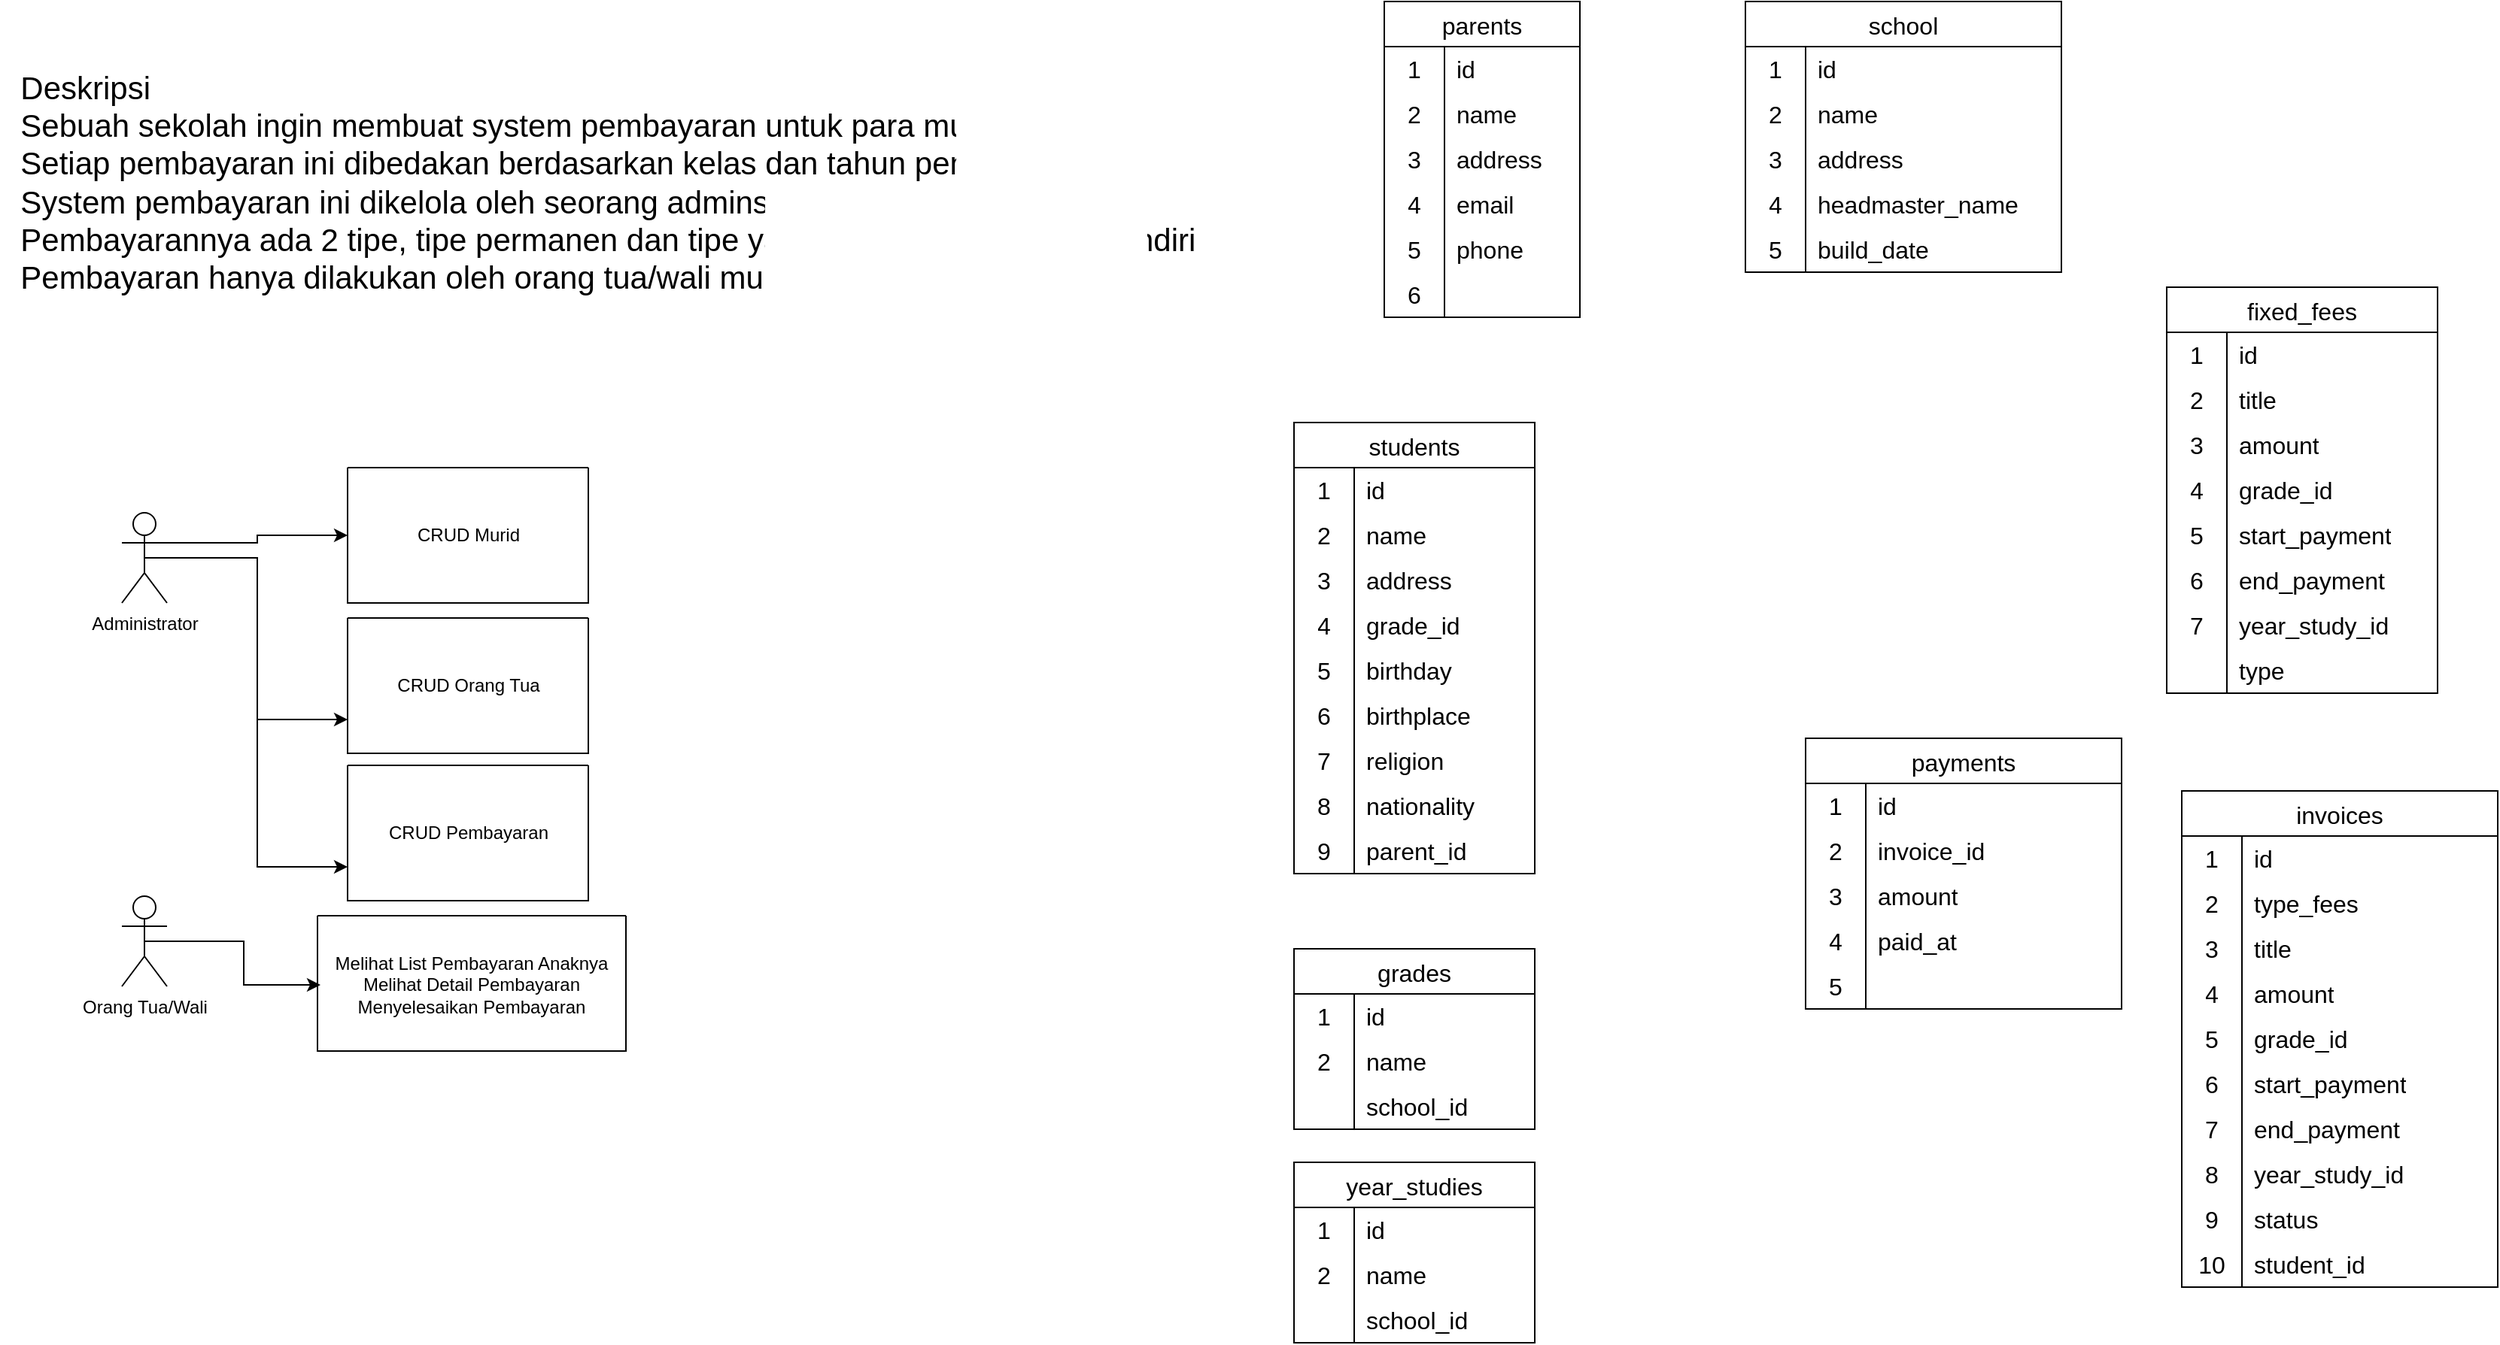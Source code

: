 <mxfile version="21.6.5" type="github">
  <diagram name="Page-1" id="Z7be0HawsH6vRN5EqigB">
    <mxGraphModel dx="3263" dy="738" grid="1" gridSize="10" guides="1" tooltips="1" connect="1" arrows="1" fold="1" page="1" pageScale="1" pageWidth="850" pageHeight="1100" math="0" shadow="0">
      <root>
        <mxCell id="0" />
        <mxCell id="1" parent="0" />
        <mxCell id="H9AK0BrkXNQ1pac8F3xf-25" value="school" style="shape=table;startSize=30;container=1;collapsible=0;childLayout=tableLayout;fixedRows=1;rowLines=0;fontStyle=0;strokeColor=default;fontSize=16;" parent="1" vertex="1">
          <mxGeometry x="280" y="50" width="210" height="180" as="geometry" />
        </mxCell>
        <mxCell id="H9AK0BrkXNQ1pac8F3xf-26" value="" style="shape=tableRow;horizontal=0;startSize=0;swimlaneHead=0;swimlaneBody=0;top=0;left=0;bottom=0;right=0;collapsible=0;dropTarget=0;fillColor=none;points=[[0,0.5],[1,0.5]];portConstraint=eastwest;strokeColor=inherit;fontSize=16;" parent="H9AK0BrkXNQ1pac8F3xf-25" vertex="1">
          <mxGeometry y="30" width="210" height="30" as="geometry" />
        </mxCell>
        <mxCell id="H9AK0BrkXNQ1pac8F3xf-27" value="1" style="shape=partialRectangle;html=1;whiteSpace=wrap;connectable=0;fillColor=none;top=0;left=0;bottom=0;right=0;overflow=hidden;pointerEvents=1;strokeColor=inherit;fontSize=16;" parent="H9AK0BrkXNQ1pac8F3xf-26" vertex="1">
          <mxGeometry width="40" height="30" as="geometry">
            <mxRectangle width="40" height="30" as="alternateBounds" />
          </mxGeometry>
        </mxCell>
        <mxCell id="H9AK0BrkXNQ1pac8F3xf-28" value="id" style="shape=partialRectangle;html=1;whiteSpace=wrap;connectable=0;fillColor=none;top=0;left=0;bottom=0;right=0;align=left;spacingLeft=6;overflow=hidden;strokeColor=inherit;fontSize=16;" parent="H9AK0BrkXNQ1pac8F3xf-26" vertex="1">
          <mxGeometry x="40" width="170" height="30" as="geometry">
            <mxRectangle width="170" height="30" as="alternateBounds" />
          </mxGeometry>
        </mxCell>
        <mxCell id="H9AK0BrkXNQ1pac8F3xf-29" value="" style="shape=tableRow;horizontal=0;startSize=0;swimlaneHead=0;swimlaneBody=0;top=0;left=0;bottom=0;right=0;collapsible=0;dropTarget=0;fillColor=none;points=[[0,0.5],[1,0.5]];portConstraint=eastwest;strokeColor=inherit;fontSize=16;" parent="H9AK0BrkXNQ1pac8F3xf-25" vertex="1">
          <mxGeometry y="60" width="210" height="30" as="geometry" />
        </mxCell>
        <mxCell id="H9AK0BrkXNQ1pac8F3xf-30" value="2" style="shape=partialRectangle;html=1;whiteSpace=wrap;connectable=0;fillColor=none;top=0;left=0;bottom=0;right=0;overflow=hidden;strokeColor=inherit;fontSize=16;" parent="H9AK0BrkXNQ1pac8F3xf-29" vertex="1">
          <mxGeometry width="40" height="30" as="geometry">
            <mxRectangle width="40" height="30" as="alternateBounds" />
          </mxGeometry>
        </mxCell>
        <mxCell id="H9AK0BrkXNQ1pac8F3xf-31" value="&lt;div&gt;name&lt;/div&gt;" style="shape=partialRectangle;html=1;whiteSpace=wrap;connectable=0;fillColor=none;top=0;left=0;bottom=0;right=0;align=left;spacingLeft=6;overflow=hidden;strokeColor=inherit;fontSize=16;" parent="H9AK0BrkXNQ1pac8F3xf-29" vertex="1">
          <mxGeometry x="40" width="170" height="30" as="geometry">
            <mxRectangle width="170" height="30" as="alternateBounds" />
          </mxGeometry>
        </mxCell>
        <mxCell id="H9AK0BrkXNQ1pac8F3xf-49" style="shape=tableRow;horizontal=0;startSize=0;swimlaneHead=0;swimlaneBody=0;top=0;left=0;bottom=0;right=0;collapsible=0;dropTarget=0;fillColor=none;points=[[0,0.5],[1,0.5]];portConstraint=eastwest;strokeColor=inherit;fontSize=16;" parent="H9AK0BrkXNQ1pac8F3xf-25" vertex="1">
          <mxGeometry y="90" width="210" height="30" as="geometry" />
        </mxCell>
        <mxCell id="H9AK0BrkXNQ1pac8F3xf-50" value="3" style="shape=partialRectangle;html=1;whiteSpace=wrap;connectable=0;fillColor=none;top=0;left=0;bottom=0;right=0;overflow=hidden;strokeColor=inherit;fontSize=16;" parent="H9AK0BrkXNQ1pac8F3xf-49" vertex="1">
          <mxGeometry width="40" height="30" as="geometry">
            <mxRectangle width="40" height="30" as="alternateBounds" />
          </mxGeometry>
        </mxCell>
        <mxCell id="H9AK0BrkXNQ1pac8F3xf-51" value="address" style="shape=partialRectangle;html=1;whiteSpace=wrap;connectable=0;fillColor=none;top=0;left=0;bottom=0;right=0;align=left;spacingLeft=6;overflow=hidden;strokeColor=inherit;fontSize=16;" parent="H9AK0BrkXNQ1pac8F3xf-49" vertex="1">
          <mxGeometry x="40" width="170" height="30" as="geometry">
            <mxRectangle width="170" height="30" as="alternateBounds" />
          </mxGeometry>
        </mxCell>
        <mxCell id="H9AK0BrkXNQ1pac8F3xf-52" style="shape=tableRow;horizontal=0;startSize=0;swimlaneHead=0;swimlaneBody=0;top=0;left=0;bottom=0;right=0;collapsible=0;dropTarget=0;fillColor=none;points=[[0,0.5],[1,0.5]];portConstraint=eastwest;strokeColor=inherit;fontSize=16;" parent="H9AK0BrkXNQ1pac8F3xf-25" vertex="1">
          <mxGeometry y="120" width="210" height="30" as="geometry" />
        </mxCell>
        <mxCell id="H9AK0BrkXNQ1pac8F3xf-53" value="4" style="shape=partialRectangle;html=1;whiteSpace=wrap;connectable=0;fillColor=none;top=0;left=0;bottom=0;right=0;overflow=hidden;strokeColor=inherit;fontSize=16;" parent="H9AK0BrkXNQ1pac8F3xf-52" vertex="1">
          <mxGeometry width="40" height="30" as="geometry">
            <mxRectangle width="40" height="30" as="alternateBounds" />
          </mxGeometry>
        </mxCell>
        <mxCell id="H9AK0BrkXNQ1pac8F3xf-54" value="headmaster_name" style="shape=partialRectangle;html=1;whiteSpace=wrap;connectable=0;fillColor=none;top=0;left=0;bottom=0;right=0;align=left;spacingLeft=6;overflow=hidden;strokeColor=inherit;fontSize=16;" parent="H9AK0BrkXNQ1pac8F3xf-52" vertex="1">
          <mxGeometry x="40" width="170" height="30" as="geometry">
            <mxRectangle width="170" height="30" as="alternateBounds" />
          </mxGeometry>
        </mxCell>
        <mxCell id="H9AK0BrkXNQ1pac8F3xf-55" style="shape=tableRow;horizontal=0;startSize=0;swimlaneHead=0;swimlaneBody=0;top=0;left=0;bottom=0;right=0;collapsible=0;dropTarget=0;fillColor=none;points=[[0,0.5],[1,0.5]];portConstraint=eastwest;strokeColor=inherit;fontSize=16;" parent="H9AK0BrkXNQ1pac8F3xf-25" vertex="1">
          <mxGeometry y="150" width="210" height="30" as="geometry" />
        </mxCell>
        <mxCell id="H9AK0BrkXNQ1pac8F3xf-56" value="&lt;div align=&quot;center&quot;&gt;5&lt;/div&gt;" style="shape=partialRectangle;html=1;whiteSpace=wrap;connectable=0;fillColor=none;top=0;left=0;bottom=0;right=0;overflow=hidden;strokeColor=inherit;fontSize=16;align=center;" parent="H9AK0BrkXNQ1pac8F3xf-55" vertex="1">
          <mxGeometry width="40" height="30" as="geometry">
            <mxRectangle width="40" height="30" as="alternateBounds" />
          </mxGeometry>
        </mxCell>
        <mxCell id="H9AK0BrkXNQ1pac8F3xf-57" value="build_date" style="shape=partialRectangle;html=1;whiteSpace=wrap;connectable=0;fillColor=none;top=0;left=0;bottom=0;right=0;align=left;spacingLeft=6;overflow=hidden;strokeColor=inherit;fontSize=16;" parent="H9AK0BrkXNQ1pac8F3xf-55" vertex="1">
          <mxGeometry x="40" width="170" height="30" as="geometry">
            <mxRectangle width="170" height="30" as="alternateBounds" />
          </mxGeometry>
        </mxCell>
        <mxCell id="H9AK0BrkXNQ1pac8F3xf-71" value="parents" style="shape=table;startSize=30;container=1;collapsible=0;childLayout=tableLayout;fixedRows=1;rowLines=0;fontStyle=0;strokeColor=default;fontSize=16;" parent="1" vertex="1">
          <mxGeometry x="40" y="50" width="130" height="210" as="geometry" />
        </mxCell>
        <mxCell id="H9AK0BrkXNQ1pac8F3xf-72" value="" style="shape=tableRow;horizontal=0;startSize=0;swimlaneHead=0;swimlaneBody=0;top=0;left=0;bottom=0;right=0;collapsible=0;dropTarget=0;fillColor=none;points=[[0,0.5],[1,0.5]];portConstraint=eastwest;strokeColor=inherit;fontSize=16;" parent="H9AK0BrkXNQ1pac8F3xf-71" vertex="1">
          <mxGeometry y="30" width="130" height="30" as="geometry" />
        </mxCell>
        <mxCell id="H9AK0BrkXNQ1pac8F3xf-73" value="1" style="shape=partialRectangle;html=1;whiteSpace=wrap;connectable=0;fillColor=none;top=0;left=0;bottom=0;right=0;overflow=hidden;pointerEvents=1;strokeColor=inherit;fontSize=16;" parent="H9AK0BrkXNQ1pac8F3xf-72" vertex="1">
          <mxGeometry width="40" height="30" as="geometry">
            <mxRectangle width="40" height="30" as="alternateBounds" />
          </mxGeometry>
        </mxCell>
        <mxCell id="H9AK0BrkXNQ1pac8F3xf-74" value="id" style="shape=partialRectangle;html=1;whiteSpace=wrap;connectable=0;fillColor=none;top=0;left=0;bottom=0;right=0;align=left;spacingLeft=6;overflow=hidden;strokeColor=inherit;fontSize=16;" parent="H9AK0BrkXNQ1pac8F3xf-72" vertex="1">
          <mxGeometry x="40" width="90" height="30" as="geometry">
            <mxRectangle width="90" height="30" as="alternateBounds" />
          </mxGeometry>
        </mxCell>
        <mxCell id="H9AK0BrkXNQ1pac8F3xf-75" value="" style="shape=tableRow;horizontal=0;startSize=0;swimlaneHead=0;swimlaneBody=0;top=0;left=0;bottom=0;right=0;collapsible=0;dropTarget=0;fillColor=none;points=[[0,0.5],[1,0.5]];portConstraint=eastwest;strokeColor=inherit;fontSize=16;" parent="H9AK0BrkXNQ1pac8F3xf-71" vertex="1">
          <mxGeometry y="60" width="130" height="30" as="geometry" />
        </mxCell>
        <mxCell id="H9AK0BrkXNQ1pac8F3xf-76" value="2" style="shape=partialRectangle;html=1;whiteSpace=wrap;connectable=0;fillColor=none;top=0;left=0;bottom=0;right=0;overflow=hidden;strokeColor=inherit;fontSize=16;" parent="H9AK0BrkXNQ1pac8F3xf-75" vertex="1">
          <mxGeometry width="40" height="30" as="geometry">
            <mxRectangle width="40" height="30" as="alternateBounds" />
          </mxGeometry>
        </mxCell>
        <mxCell id="H9AK0BrkXNQ1pac8F3xf-77" value="&lt;div&gt;name&lt;/div&gt;" style="shape=partialRectangle;html=1;whiteSpace=wrap;connectable=0;fillColor=none;top=0;left=0;bottom=0;right=0;align=left;spacingLeft=6;overflow=hidden;strokeColor=inherit;fontSize=16;" parent="H9AK0BrkXNQ1pac8F3xf-75" vertex="1">
          <mxGeometry x="40" width="90" height="30" as="geometry">
            <mxRectangle width="90" height="30" as="alternateBounds" />
          </mxGeometry>
        </mxCell>
        <mxCell id="H9AK0BrkXNQ1pac8F3xf-78" style="shape=tableRow;horizontal=0;startSize=0;swimlaneHead=0;swimlaneBody=0;top=0;left=0;bottom=0;right=0;collapsible=0;dropTarget=0;fillColor=none;points=[[0,0.5],[1,0.5]];portConstraint=eastwest;strokeColor=inherit;fontSize=16;" parent="H9AK0BrkXNQ1pac8F3xf-71" vertex="1">
          <mxGeometry y="90" width="130" height="30" as="geometry" />
        </mxCell>
        <mxCell id="H9AK0BrkXNQ1pac8F3xf-79" value="3" style="shape=partialRectangle;html=1;whiteSpace=wrap;connectable=0;fillColor=none;top=0;left=0;bottom=0;right=0;overflow=hidden;strokeColor=inherit;fontSize=16;" parent="H9AK0BrkXNQ1pac8F3xf-78" vertex="1">
          <mxGeometry width="40" height="30" as="geometry">
            <mxRectangle width="40" height="30" as="alternateBounds" />
          </mxGeometry>
        </mxCell>
        <mxCell id="H9AK0BrkXNQ1pac8F3xf-80" value="address" style="shape=partialRectangle;html=1;whiteSpace=wrap;connectable=0;fillColor=none;top=0;left=0;bottom=0;right=0;align=left;spacingLeft=6;overflow=hidden;strokeColor=inherit;fontSize=16;" parent="H9AK0BrkXNQ1pac8F3xf-78" vertex="1">
          <mxGeometry x="40" width="90" height="30" as="geometry">
            <mxRectangle width="90" height="30" as="alternateBounds" />
          </mxGeometry>
        </mxCell>
        <mxCell id="H9AK0BrkXNQ1pac8F3xf-81" style="shape=tableRow;horizontal=0;startSize=0;swimlaneHead=0;swimlaneBody=0;top=0;left=0;bottom=0;right=0;collapsible=0;dropTarget=0;fillColor=none;points=[[0,0.5],[1,0.5]];portConstraint=eastwest;strokeColor=inherit;fontSize=16;" parent="H9AK0BrkXNQ1pac8F3xf-71" vertex="1">
          <mxGeometry y="120" width="130" height="30" as="geometry" />
        </mxCell>
        <mxCell id="H9AK0BrkXNQ1pac8F3xf-82" value="4" style="shape=partialRectangle;html=1;whiteSpace=wrap;connectable=0;fillColor=none;top=0;left=0;bottom=0;right=0;overflow=hidden;strokeColor=inherit;fontSize=16;" parent="H9AK0BrkXNQ1pac8F3xf-81" vertex="1">
          <mxGeometry width="40" height="30" as="geometry">
            <mxRectangle width="40" height="30" as="alternateBounds" />
          </mxGeometry>
        </mxCell>
        <mxCell id="H9AK0BrkXNQ1pac8F3xf-83" value="email" style="shape=partialRectangle;html=1;whiteSpace=wrap;connectable=0;fillColor=none;top=0;left=0;bottom=0;right=0;align=left;spacingLeft=6;overflow=hidden;strokeColor=inherit;fontSize=16;" parent="H9AK0BrkXNQ1pac8F3xf-81" vertex="1">
          <mxGeometry x="40" width="90" height="30" as="geometry">
            <mxRectangle width="90" height="30" as="alternateBounds" />
          </mxGeometry>
        </mxCell>
        <mxCell id="H9AK0BrkXNQ1pac8F3xf-84" style="shape=tableRow;horizontal=0;startSize=0;swimlaneHead=0;swimlaneBody=0;top=0;left=0;bottom=0;right=0;collapsible=0;dropTarget=0;fillColor=none;points=[[0,0.5],[1,0.5]];portConstraint=eastwest;strokeColor=inherit;fontSize=16;" parent="H9AK0BrkXNQ1pac8F3xf-71" vertex="1">
          <mxGeometry y="150" width="130" height="30" as="geometry" />
        </mxCell>
        <mxCell id="H9AK0BrkXNQ1pac8F3xf-85" value="&lt;div align=&quot;center&quot;&gt;5&lt;/div&gt;" style="shape=partialRectangle;html=1;whiteSpace=wrap;connectable=0;fillColor=none;top=0;left=0;bottom=0;right=0;overflow=hidden;strokeColor=inherit;fontSize=16;align=center;" parent="H9AK0BrkXNQ1pac8F3xf-84" vertex="1">
          <mxGeometry width="40" height="30" as="geometry">
            <mxRectangle width="40" height="30" as="alternateBounds" />
          </mxGeometry>
        </mxCell>
        <mxCell id="H9AK0BrkXNQ1pac8F3xf-86" value="&lt;div&gt;phone&lt;br&gt;&lt;/div&gt;" style="shape=partialRectangle;html=1;whiteSpace=wrap;connectable=0;fillColor=none;top=0;left=0;bottom=0;right=0;align=left;spacingLeft=6;overflow=hidden;strokeColor=inherit;fontSize=16;" parent="H9AK0BrkXNQ1pac8F3xf-84" vertex="1">
          <mxGeometry x="40" width="90" height="30" as="geometry">
            <mxRectangle width="90" height="30" as="alternateBounds" />
          </mxGeometry>
        </mxCell>
        <mxCell id="mRIadCxjp0ZTLl8A3WaJ-89" style="shape=tableRow;horizontal=0;startSize=0;swimlaneHead=0;swimlaneBody=0;top=0;left=0;bottom=0;right=0;collapsible=0;dropTarget=0;fillColor=none;points=[[0,0.5],[1,0.5]];portConstraint=eastwest;strokeColor=inherit;fontSize=16;" parent="H9AK0BrkXNQ1pac8F3xf-71" vertex="1">
          <mxGeometry y="180" width="130" height="30" as="geometry" />
        </mxCell>
        <mxCell id="mRIadCxjp0ZTLl8A3WaJ-90" value="6" style="shape=partialRectangle;html=1;whiteSpace=wrap;connectable=0;fillColor=none;top=0;left=0;bottom=0;right=0;overflow=hidden;strokeColor=inherit;fontSize=16;align=center;" parent="mRIadCxjp0ZTLl8A3WaJ-89" vertex="1">
          <mxGeometry width="40" height="30" as="geometry">
            <mxRectangle width="40" height="30" as="alternateBounds" />
          </mxGeometry>
        </mxCell>
        <mxCell id="mRIadCxjp0ZTLl8A3WaJ-91" value="" style="shape=partialRectangle;html=1;whiteSpace=wrap;connectable=0;fillColor=none;top=0;left=0;bottom=0;right=0;align=left;spacingLeft=6;overflow=hidden;strokeColor=inherit;fontSize=16;" parent="mRIadCxjp0ZTLl8A3WaJ-89" vertex="1">
          <mxGeometry x="40" width="90" height="30" as="geometry">
            <mxRectangle width="90" height="30" as="alternateBounds" />
          </mxGeometry>
        </mxCell>
        <mxCell id="H9AK0BrkXNQ1pac8F3xf-90" value="students" style="shape=table;startSize=30;container=1;collapsible=0;childLayout=tableLayout;fixedRows=1;rowLines=0;fontStyle=0;strokeColor=default;fontSize=16;" parent="1" vertex="1">
          <mxGeometry x="-20" y="330" width="160" height="300" as="geometry" />
        </mxCell>
        <mxCell id="H9AK0BrkXNQ1pac8F3xf-91" value="" style="shape=tableRow;horizontal=0;startSize=0;swimlaneHead=0;swimlaneBody=0;top=0;left=0;bottom=0;right=0;collapsible=0;dropTarget=0;fillColor=none;points=[[0,0.5],[1,0.5]];portConstraint=eastwest;strokeColor=inherit;fontSize=16;" parent="H9AK0BrkXNQ1pac8F3xf-90" vertex="1">
          <mxGeometry y="30" width="160" height="30" as="geometry" />
        </mxCell>
        <mxCell id="H9AK0BrkXNQ1pac8F3xf-92" value="1" style="shape=partialRectangle;html=1;whiteSpace=wrap;connectable=0;fillColor=none;top=0;left=0;bottom=0;right=0;overflow=hidden;pointerEvents=1;strokeColor=inherit;fontSize=16;" parent="H9AK0BrkXNQ1pac8F3xf-91" vertex="1">
          <mxGeometry width="40" height="30" as="geometry">
            <mxRectangle width="40" height="30" as="alternateBounds" />
          </mxGeometry>
        </mxCell>
        <mxCell id="H9AK0BrkXNQ1pac8F3xf-93" value="id" style="shape=partialRectangle;html=1;whiteSpace=wrap;connectable=0;fillColor=none;top=0;left=0;bottom=0;right=0;align=left;spacingLeft=6;overflow=hidden;strokeColor=inherit;fontSize=16;" parent="H9AK0BrkXNQ1pac8F3xf-91" vertex="1">
          <mxGeometry x="40" width="120" height="30" as="geometry">
            <mxRectangle width="120" height="30" as="alternateBounds" />
          </mxGeometry>
        </mxCell>
        <mxCell id="H9AK0BrkXNQ1pac8F3xf-94" value="" style="shape=tableRow;horizontal=0;startSize=0;swimlaneHead=0;swimlaneBody=0;top=0;left=0;bottom=0;right=0;collapsible=0;dropTarget=0;fillColor=none;points=[[0,0.5],[1,0.5]];portConstraint=eastwest;strokeColor=inherit;fontSize=16;" parent="H9AK0BrkXNQ1pac8F3xf-90" vertex="1">
          <mxGeometry y="60" width="160" height="30" as="geometry" />
        </mxCell>
        <mxCell id="H9AK0BrkXNQ1pac8F3xf-95" value="2" style="shape=partialRectangle;html=1;whiteSpace=wrap;connectable=0;fillColor=none;top=0;left=0;bottom=0;right=0;overflow=hidden;strokeColor=inherit;fontSize=16;" parent="H9AK0BrkXNQ1pac8F3xf-94" vertex="1">
          <mxGeometry width="40" height="30" as="geometry">
            <mxRectangle width="40" height="30" as="alternateBounds" />
          </mxGeometry>
        </mxCell>
        <mxCell id="H9AK0BrkXNQ1pac8F3xf-96" value="&lt;div&gt;name&lt;/div&gt;" style="shape=partialRectangle;html=1;whiteSpace=wrap;connectable=0;fillColor=none;top=0;left=0;bottom=0;right=0;align=left;spacingLeft=6;overflow=hidden;strokeColor=inherit;fontSize=16;" parent="H9AK0BrkXNQ1pac8F3xf-94" vertex="1">
          <mxGeometry x="40" width="120" height="30" as="geometry">
            <mxRectangle width="120" height="30" as="alternateBounds" />
          </mxGeometry>
        </mxCell>
        <mxCell id="H9AK0BrkXNQ1pac8F3xf-97" style="shape=tableRow;horizontal=0;startSize=0;swimlaneHead=0;swimlaneBody=0;top=0;left=0;bottom=0;right=0;collapsible=0;dropTarget=0;fillColor=none;points=[[0,0.5],[1,0.5]];portConstraint=eastwest;strokeColor=inherit;fontSize=16;" parent="H9AK0BrkXNQ1pac8F3xf-90" vertex="1">
          <mxGeometry y="90" width="160" height="30" as="geometry" />
        </mxCell>
        <mxCell id="H9AK0BrkXNQ1pac8F3xf-98" value="3" style="shape=partialRectangle;html=1;whiteSpace=wrap;connectable=0;fillColor=none;top=0;left=0;bottom=0;right=0;overflow=hidden;strokeColor=inherit;fontSize=16;" parent="H9AK0BrkXNQ1pac8F3xf-97" vertex="1">
          <mxGeometry width="40" height="30" as="geometry">
            <mxRectangle width="40" height="30" as="alternateBounds" />
          </mxGeometry>
        </mxCell>
        <mxCell id="H9AK0BrkXNQ1pac8F3xf-99" value="address" style="shape=partialRectangle;html=1;whiteSpace=wrap;connectable=0;fillColor=none;top=0;left=0;bottom=0;right=0;align=left;spacingLeft=6;overflow=hidden;strokeColor=inherit;fontSize=16;" parent="H9AK0BrkXNQ1pac8F3xf-97" vertex="1">
          <mxGeometry x="40" width="120" height="30" as="geometry">
            <mxRectangle width="120" height="30" as="alternateBounds" />
          </mxGeometry>
        </mxCell>
        <mxCell id="H9AK0BrkXNQ1pac8F3xf-100" style="shape=tableRow;horizontal=0;startSize=0;swimlaneHead=0;swimlaneBody=0;top=0;left=0;bottom=0;right=0;collapsible=0;dropTarget=0;fillColor=none;points=[[0,0.5],[1,0.5]];portConstraint=eastwest;strokeColor=inherit;fontSize=16;" parent="H9AK0BrkXNQ1pac8F3xf-90" vertex="1">
          <mxGeometry y="120" width="160" height="30" as="geometry" />
        </mxCell>
        <mxCell id="H9AK0BrkXNQ1pac8F3xf-101" value="4" style="shape=partialRectangle;html=1;whiteSpace=wrap;connectable=0;fillColor=none;top=0;left=0;bottom=0;right=0;overflow=hidden;strokeColor=inherit;fontSize=16;" parent="H9AK0BrkXNQ1pac8F3xf-100" vertex="1">
          <mxGeometry width="40" height="30" as="geometry">
            <mxRectangle width="40" height="30" as="alternateBounds" />
          </mxGeometry>
        </mxCell>
        <mxCell id="H9AK0BrkXNQ1pac8F3xf-102" value="grade_id" style="shape=partialRectangle;html=1;whiteSpace=wrap;connectable=0;fillColor=none;top=0;left=0;bottom=0;right=0;align=left;spacingLeft=6;overflow=hidden;strokeColor=inherit;fontSize=16;" parent="H9AK0BrkXNQ1pac8F3xf-100" vertex="1">
          <mxGeometry x="40" width="120" height="30" as="geometry">
            <mxRectangle width="120" height="30" as="alternateBounds" />
          </mxGeometry>
        </mxCell>
        <mxCell id="H9AK0BrkXNQ1pac8F3xf-103" style="shape=tableRow;horizontal=0;startSize=0;swimlaneHead=0;swimlaneBody=0;top=0;left=0;bottom=0;right=0;collapsible=0;dropTarget=0;fillColor=none;points=[[0,0.5],[1,0.5]];portConstraint=eastwest;strokeColor=inherit;fontSize=16;" parent="H9AK0BrkXNQ1pac8F3xf-90" vertex="1">
          <mxGeometry y="150" width="160" height="30" as="geometry" />
        </mxCell>
        <mxCell id="H9AK0BrkXNQ1pac8F3xf-104" value="&lt;div align=&quot;center&quot;&gt;5&lt;/div&gt;" style="shape=partialRectangle;html=1;whiteSpace=wrap;connectable=0;fillColor=none;top=0;left=0;bottom=0;right=0;overflow=hidden;strokeColor=inherit;fontSize=16;align=center;" parent="H9AK0BrkXNQ1pac8F3xf-103" vertex="1">
          <mxGeometry width="40" height="30" as="geometry">
            <mxRectangle width="40" height="30" as="alternateBounds" />
          </mxGeometry>
        </mxCell>
        <mxCell id="H9AK0BrkXNQ1pac8F3xf-105" value="birthday" style="shape=partialRectangle;html=1;whiteSpace=wrap;connectable=0;fillColor=none;top=0;left=0;bottom=0;right=0;align=left;spacingLeft=6;overflow=hidden;strokeColor=inherit;fontSize=16;" parent="H9AK0BrkXNQ1pac8F3xf-103" vertex="1">
          <mxGeometry x="40" width="120" height="30" as="geometry">
            <mxRectangle width="120" height="30" as="alternateBounds" />
          </mxGeometry>
        </mxCell>
        <mxCell id="H9AK0BrkXNQ1pac8F3xf-106" style="shape=tableRow;horizontal=0;startSize=0;swimlaneHead=0;swimlaneBody=0;top=0;left=0;bottom=0;right=0;collapsible=0;dropTarget=0;fillColor=none;points=[[0,0.5],[1,0.5]];portConstraint=eastwest;strokeColor=inherit;fontSize=16;" parent="H9AK0BrkXNQ1pac8F3xf-90" vertex="1">
          <mxGeometry y="180" width="160" height="30" as="geometry" />
        </mxCell>
        <mxCell id="H9AK0BrkXNQ1pac8F3xf-107" value="6" style="shape=partialRectangle;html=1;whiteSpace=wrap;connectable=0;fillColor=none;top=0;left=0;bottom=0;right=0;overflow=hidden;strokeColor=inherit;fontSize=16;align=center;" parent="H9AK0BrkXNQ1pac8F3xf-106" vertex="1">
          <mxGeometry width="40" height="30" as="geometry">
            <mxRectangle width="40" height="30" as="alternateBounds" />
          </mxGeometry>
        </mxCell>
        <mxCell id="H9AK0BrkXNQ1pac8F3xf-108" value="birthplace" style="shape=partialRectangle;html=1;whiteSpace=wrap;connectable=0;fillColor=none;top=0;left=0;bottom=0;right=0;align=left;spacingLeft=6;overflow=hidden;strokeColor=inherit;fontSize=16;" parent="H9AK0BrkXNQ1pac8F3xf-106" vertex="1">
          <mxGeometry x="40" width="120" height="30" as="geometry">
            <mxRectangle width="120" height="30" as="alternateBounds" />
          </mxGeometry>
        </mxCell>
        <mxCell id="H9AK0BrkXNQ1pac8F3xf-109" style="shape=tableRow;horizontal=0;startSize=0;swimlaneHead=0;swimlaneBody=0;top=0;left=0;bottom=0;right=0;collapsible=0;dropTarget=0;fillColor=none;points=[[0,0.5],[1,0.5]];portConstraint=eastwest;strokeColor=inherit;fontSize=16;" parent="H9AK0BrkXNQ1pac8F3xf-90" vertex="1">
          <mxGeometry y="210" width="160" height="30" as="geometry" />
        </mxCell>
        <mxCell id="H9AK0BrkXNQ1pac8F3xf-110" value="7" style="shape=partialRectangle;html=1;whiteSpace=wrap;connectable=0;fillColor=none;top=0;left=0;bottom=0;right=0;overflow=hidden;strokeColor=inherit;fontSize=16;align=center;" parent="H9AK0BrkXNQ1pac8F3xf-109" vertex="1">
          <mxGeometry width="40" height="30" as="geometry">
            <mxRectangle width="40" height="30" as="alternateBounds" />
          </mxGeometry>
        </mxCell>
        <mxCell id="H9AK0BrkXNQ1pac8F3xf-111" value="religion" style="shape=partialRectangle;html=1;whiteSpace=wrap;connectable=0;fillColor=none;top=0;left=0;bottom=0;right=0;align=left;spacingLeft=6;overflow=hidden;strokeColor=inherit;fontSize=16;" parent="H9AK0BrkXNQ1pac8F3xf-109" vertex="1">
          <mxGeometry x="40" width="120" height="30" as="geometry">
            <mxRectangle width="120" height="30" as="alternateBounds" />
          </mxGeometry>
        </mxCell>
        <mxCell id="H9AK0BrkXNQ1pac8F3xf-112" style="shape=tableRow;horizontal=0;startSize=0;swimlaneHead=0;swimlaneBody=0;top=0;left=0;bottom=0;right=0;collapsible=0;dropTarget=0;fillColor=none;points=[[0,0.5],[1,0.5]];portConstraint=eastwest;strokeColor=inherit;fontSize=16;" parent="H9AK0BrkXNQ1pac8F3xf-90" vertex="1">
          <mxGeometry y="240" width="160" height="30" as="geometry" />
        </mxCell>
        <mxCell id="H9AK0BrkXNQ1pac8F3xf-113" value="8" style="shape=partialRectangle;html=1;whiteSpace=wrap;connectable=0;fillColor=none;top=0;left=0;bottom=0;right=0;overflow=hidden;strokeColor=inherit;fontSize=16;align=center;" parent="H9AK0BrkXNQ1pac8F3xf-112" vertex="1">
          <mxGeometry width="40" height="30" as="geometry">
            <mxRectangle width="40" height="30" as="alternateBounds" />
          </mxGeometry>
        </mxCell>
        <mxCell id="H9AK0BrkXNQ1pac8F3xf-114" value="nationality" style="shape=partialRectangle;html=1;whiteSpace=wrap;connectable=0;fillColor=none;top=0;left=0;bottom=0;right=0;align=left;spacingLeft=6;overflow=hidden;strokeColor=inherit;fontSize=16;" parent="H9AK0BrkXNQ1pac8F3xf-112" vertex="1">
          <mxGeometry x="40" width="120" height="30" as="geometry">
            <mxRectangle width="120" height="30" as="alternateBounds" />
          </mxGeometry>
        </mxCell>
        <mxCell id="H9AK0BrkXNQ1pac8F3xf-115" style="shape=tableRow;horizontal=0;startSize=0;swimlaneHead=0;swimlaneBody=0;top=0;left=0;bottom=0;right=0;collapsible=0;dropTarget=0;fillColor=none;points=[[0,0.5],[1,0.5]];portConstraint=eastwest;strokeColor=inherit;fontSize=16;" parent="H9AK0BrkXNQ1pac8F3xf-90" vertex="1">
          <mxGeometry y="270" width="160" height="30" as="geometry" />
        </mxCell>
        <mxCell id="H9AK0BrkXNQ1pac8F3xf-116" value="9" style="shape=partialRectangle;html=1;whiteSpace=wrap;connectable=0;fillColor=none;top=0;left=0;bottom=0;right=0;overflow=hidden;strokeColor=inherit;fontSize=16;align=center;" parent="H9AK0BrkXNQ1pac8F3xf-115" vertex="1">
          <mxGeometry width="40" height="30" as="geometry">
            <mxRectangle width="40" height="30" as="alternateBounds" />
          </mxGeometry>
        </mxCell>
        <mxCell id="H9AK0BrkXNQ1pac8F3xf-117" value="parent_id" style="shape=partialRectangle;html=1;whiteSpace=wrap;connectable=0;fillColor=none;top=0;left=0;bottom=0;right=0;align=left;spacingLeft=6;overflow=hidden;strokeColor=inherit;fontSize=16;" parent="H9AK0BrkXNQ1pac8F3xf-115" vertex="1">
          <mxGeometry x="40" width="120" height="30" as="geometry">
            <mxRectangle width="120" height="30" as="alternateBounds" />
          </mxGeometry>
        </mxCell>
        <mxCell id="H9AK0BrkXNQ1pac8F3xf-118" value="fixed_fees" style="shape=table;startSize=30;container=1;collapsible=0;childLayout=tableLayout;fixedRows=1;rowLines=0;fontStyle=0;strokeColor=default;fontSize=16;" parent="1" vertex="1">
          <mxGeometry x="560" y="240" width="180" height="270" as="geometry" />
        </mxCell>
        <mxCell id="H9AK0BrkXNQ1pac8F3xf-119" value="" style="shape=tableRow;horizontal=0;startSize=0;swimlaneHead=0;swimlaneBody=0;top=0;left=0;bottom=0;right=0;collapsible=0;dropTarget=0;fillColor=none;points=[[0,0.5],[1,0.5]];portConstraint=eastwest;strokeColor=inherit;fontSize=16;" parent="H9AK0BrkXNQ1pac8F3xf-118" vertex="1">
          <mxGeometry y="30" width="180" height="30" as="geometry" />
        </mxCell>
        <mxCell id="H9AK0BrkXNQ1pac8F3xf-120" value="1" style="shape=partialRectangle;html=1;whiteSpace=wrap;connectable=0;fillColor=none;top=0;left=0;bottom=0;right=0;overflow=hidden;pointerEvents=1;strokeColor=inherit;fontSize=16;" parent="H9AK0BrkXNQ1pac8F3xf-119" vertex="1">
          <mxGeometry width="40" height="30" as="geometry">
            <mxRectangle width="40" height="30" as="alternateBounds" />
          </mxGeometry>
        </mxCell>
        <mxCell id="H9AK0BrkXNQ1pac8F3xf-121" value="id" style="shape=partialRectangle;html=1;whiteSpace=wrap;connectable=0;fillColor=none;top=0;left=0;bottom=0;right=0;align=left;spacingLeft=6;overflow=hidden;strokeColor=inherit;fontSize=16;" parent="H9AK0BrkXNQ1pac8F3xf-119" vertex="1">
          <mxGeometry x="40" width="140" height="30" as="geometry">
            <mxRectangle width="140" height="30" as="alternateBounds" />
          </mxGeometry>
        </mxCell>
        <mxCell id="H9AK0BrkXNQ1pac8F3xf-122" value="" style="shape=tableRow;horizontal=0;startSize=0;swimlaneHead=0;swimlaneBody=0;top=0;left=0;bottom=0;right=0;collapsible=0;dropTarget=0;fillColor=none;points=[[0,0.5],[1,0.5]];portConstraint=eastwest;strokeColor=inherit;fontSize=16;" parent="H9AK0BrkXNQ1pac8F3xf-118" vertex="1">
          <mxGeometry y="60" width="180" height="30" as="geometry" />
        </mxCell>
        <mxCell id="H9AK0BrkXNQ1pac8F3xf-123" value="2" style="shape=partialRectangle;html=1;whiteSpace=wrap;connectable=0;fillColor=none;top=0;left=0;bottom=0;right=0;overflow=hidden;strokeColor=inherit;fontSize=16;" parent="H9AK0BrkXNQ1pac8F3xf-122" vertex="1">
          <mxGeometry width="40" height="30" as="geometry">
            <mxRectangle width="40" height="30" as="alternateBounds" />
          </mxGeometry>
        </mxCell>
        <mxCell id="H9AK0BrkXNQ1pac8F3xf-124" value="title" style="shape=partialRectangle;html=1;whiteSpace=wrap;connectable=0;fillColor=none;top=0;left=0;bottom=0;right=0;align=left;spacingLeft=6;overflow=hidden;strokeColor=inherit;fontSize=16;" parent="H9AK0BrkXNQ1pac8F3xf-122" vertex="1">
          <mxGeometry x="40" width="140" height="30" as="geometry">
            <mxRectangle width="140" height="30" as="alternateBounds" />
          </mxGeometry>
        </mxCell>
        <mxCell id="H9AK0BrkXNQ1pac8F3xf-125" style="shape=tableRow;horizontal=0;startSize=0;swimlaneHead=0;swimlaneBody=0;top=0;left=0;bottom=0;right=0;collapsible=0;dropTarget=0;fillColor=none;points=[[0,0.5],[1,0.5]];portConstraint=eastwest;strokeColor=inherit;fontSize=16;" parent="H9AK0BrkXNQ1pac8F3xf-118" vertex="1">
          <mxGeometry y="90" width="180" height="30" as="geometry" />
        </mxCell>
        <mxCell id="H9AK0BrkXNQ1pac8F3xf-126" value="3" style="shape=partialRectangle;html=1;whiteSpace=wrap;connectable=0;fillColor=none;top=0;left=0;bottom=0;right=0;overflow=hidden;strokeColor=inherit;fontSize=16;" parent="H9AK0BrkXNQ1pac8F3xf-125" vertex="1">
          <mxGeometry width="40" height="30" as="geometry">
            <mxRectangle width="40" height="30" as="alternateBounds" />
          </mxGeometry>
        </mxCell>
        <mxCell id="H9AK0BrkXNQ1pac8F3xf-127" value="amount" style="shape=partialRectangle;html=1;whiteSpace=wrap;connectable=0;fillColor=none;top=0;left=0;bottom=0;right=0;align=left;spacingLeft=6;overflow=hidden;strokeColor=inherit;fontSize=16;" parent="H9AK0BrkXNQ1pac8F3xf-125" vertex="1">
          <mxGeometry x="40" width="140" height="30" as="geometry">
            <mxRectangle width="140" height="30" as="alternateBounds" />
          </mxGeometry>
        </mxCell>
        <mxCell id="H9AK0BrkXNQ1pac8F3xf-128" style="shape=tableRow;horizontal=0;startSize=0;swimlaneHead=0;swimlaneBody=0;top=0;left=0;bottom=0;right=0;collapsible=0;dropTarget=0;fillColor=none;points=[[0,0.5],[1,0.5]];portConstraint=eastwest;strokeColor=inherit;fontSize=16;" parent="H9AK0BrkXNQ1pac8F3xf-118" vertex="1">
          <mxGeometry y="120" width="180" height="30" as="geometry" />
        </mxCell>
        <mxCell id="H9AK0BrkXNQ1pac8F3xf-129" value="4" style="shape=partialRectangle;html=1;whiteSpace=wrap;connectable=0;fillColor=none;top=0;left=0;bottom=0;right=0;overflow=hidden;strokeColor=inherit;fontSize=16;" parent="H9AK0BrkXNQ1pac8F3xf-128" vertex="1">
          <mxGeometry width="40" height="30" as="geometry">
            <mxRectangle width="40" height="30" as="alternateBounds" />
          </mxGeometry>
        </mxCell>
        <mxCell id="H9AK0BrkXNQ1pac8F3xf-130" value="grade_id" style="shape=partialRectangle;html=1;whiteSpace=wrap;connectable=0;fillColor=none;top=0;left=0;bottom=0;right=0;align=left;spacingLeft=6;overflow=hidden;strokeColor=inherit;fontSize=16;" parent="H9AK0BrkXNQ1pac8F3xf-128" vertex="1">
          <mxGeometry x="40" width="140" height="30" as="geometry">
            <mxRectangle width="140" height="30" as="alternateBounds" />
          </mxGeometry>
        </mxCell>
        <mxCell id="H9AK0BrkXNQ1pac8F3xf-131" style="shape=tableRow;horizontal=0;startSize=0;swimlaneHead=0;swimlaneBody=0;top=0;left=0;bottom=0;right=0;collapsible=0;dropTarget=0;fillColor=none;points=[[0,0.5],[1,0.5]];portConstraint=eastwest;strokeColor=inherit;fontSize=16;" parent="H9AK0BrkXNQ1pac8F3xf-118" vertex="1">
          <mxGeometry y="150" width="180" height="30" as="geometry" />
        </mxCell>
        <mxCell id="H9AK0BrkXNQ1pac8F3xf-132" value="&lt;div align=&quot;center&quot;&gt;5&lt;/div&gt;" style="shape=partialRectangle;html=1;whiteSpace=wrap;connectable=0;fillColor=none;top=0;left=0;bottom=0;right=0;overflow=hidden;strokeColor=inherit;fontSize=16;align=center;" parent="H9AK0BrkXNQ1pac8F3xf-131" vertex="1">
          <mxGeometry width="40" height="30" as="geometry">
            <mxRectangle width="40" height="30" as="alternateBounds" />
          </mxGeometry>
        </mxCell>
        <mxCell id="H9AK0BrkXNQ1pac8F3xf-133" value="start_payment" style="shape=partialRectangle;html=1;whiteSpace=wrap;connectable=0;fillColor=none;top=0;left=0;bottom=0;right=0;align=left;spacingLeft=6;overflow=hidden;strokeColor=inherit;fontSize=16;" parent="H9AK0BrkXNQ1pac8F3xf-131" vertex="1">
          <mxGeometry x="40" width="140" height="30" as="geometry">
            <mxRectangle width="140" height="30" as="alternateBounds" />
          </mxGeometry>
        </mxCell>
        <mxCell id="mRIadCxjp0ZTLl8A3WaJ-1" style="shape=tableRow;horizontal=0;startSize=0;swimlaneHead=0;swimlaneBody=0;top=0;left=0;bottom=0;right=0;collapsible=0;dropTarget=0;fillColor=none;points=[[0,0.5],[1,0.5]];portConstraint=eastwest;strokeColor=inherit;fontSize=16;" parent="H9AK0BrkXNQ1pac8F3xf-118" vertex="1">
          <mxGeometry y="180" width="180" height="30" as="geometry" />
        </mxCell>
        <mxCell id="mRIadCxjp0ZTLl8A3WaJ-2" value="6" style="shape=partialRectangle;html=1;whiteSpace=wrap;connectable=0;fillColor=none;top=0;left=0;bottom=0;right=0;overflow=hidden;strokeColor=inherit;fontSize=16;align=center;" parent="mRIadCxjp0ZTLl8A3WaJ-1" vertex="1">
          <mxGeometry width="40" height="30" as="geometry">
            <mxRectangle width="40" height="30" as="alternateBounds" />
          </mxGeometry>
        </mxCell>
        <mxCell id="mRIadCxjp0ZTLl8A3WaJ-3" value="end_payment" style="shape=partialRectangle;html=1;whiteSpace=wrap;connectable=0;fillColor=none;top=0;left=0;bottom=0;right=0;align=left;spacingLeft=6;overflow=hidden;strokeColor=inherit;fontSize=16;" parent="mRIadCxjp0ZTLl8A3WaJ-1" vertex="1">
          <mxGeometry x="40" width="140" height="30" as="geometry">
            <mxRectangle width="140" height="30" as="alternateBounds" />
          </mxGeometry>
        </mxCell>
        <mxCell id="mRIadCxjp0ZTLl8A3WaJ-74" style="shape=tableRow;horizontal=0;startSize=0;swimlaneHead=0;swimlaneBody=0;top=0;left=0;bottom=0;right=0;collapsible=0;dropTarget=0;fillColor=none;points=[[0,0.5],[1,0.5]];portConstraint=eastwest;strokeColor=inherit;fontSize=16;" parent="H9AK0BrkXNQ1pac8F3xf-118" vertex="1">
          <mxGeometry y="210" width="180" height="30" as="geometry" />
        </mxCell>
        <mxCell id="mRIadCxjp0ZTLl8A3WaJ-75" value="7" style="shape=partialRectangle;html=1;whiteSpace=wrap;connectable=0;fillColor=none;top=0;left=0;bottom=0;right=0;overflow=hidden;strokeColor=inherit;fontSize=16;align=center;" parent="mRIadCxjp0ZTLl8A3WaJ-74" vertex="1">
          <mxGeometry width="40" height="30" as="geometry">
            <mxRectangle width="40" height="30" as="alternateBounds" />
          </mxGeometry>
        </mxCell>
        <mxCell id="mRIadCxjp0ZTLl8A3WaJ-76" value="year_study_id" style="shape=partialRectangle;html=1;whiteSpace=wrap;connectable=0;fillColor=none;top=0;left=0;bottom=0;right=0;align=left;spacingLeft=6;overflow=hidden;strokeColor=inherit;fontSize=16;" parent="mRIadCxjp0ZTLl8A3WaJ-74" vertex="1">
          <mxGeometry x="40" width="140" height="30" as="geometry">
            <mxRectangle width="140" height="30" as="alternateBounds" />
          </mxGeometry>
        </mxCell>
        <mxCell id="NShKfuSs3swceHRI3sI3-35" style="shape=tableRow;horizontal=0;startSize=0;swimlaneHead=0;swimlaneBody=0;top=0;left=0;bottom=0;right=0;collapsible=0;dropTarget=0;fillColor=none;points=[[0,0.5],[1,0.5]];portConstraint=eastwest;strokeColor=inherit;fontSize=16;" vertex="1" parent="H9AK0BrkXNQ1pac8F3xf-118">
          <mxGeometry y="240" width="180" height="30" as="geometry" />
        </mxCell>
        <mxCell id="NShKfuSs3swceHRI3sI3-36" style="shape=partialRectangle;html=1;whiteSpace=wrap;connectable=0;fillColor=none;top=0;left=0;bottom=0;right=0;overflow=hidden;strokeColor=inherit;fontSize=16;align=center;" vertex="1" parent="NShKfuSs3swceHRI3sI3-35">
          <mxGeometry width="40" height="30" as="geometry">
            <mxRectangle width="40" height="30" as="alternateBounds" />
          </mxGeometry>
        </mxCell>
        <mxCell id="NShKfuSs3swceHRI3sI3-37" value="type" style="shape=partialRectangle;html=1;whiteSpace=wrap;connectable=0;fillColor=none;top=0;left=0;bottom=0;right=0;align=left;spacingLeft=6;overflow=hidden;strokeColor=inherit;fontSize=16;" vertex="1" parent="NShKfuSs3swceHRI3sI3-35">
          <mxGeometry x="40" width="140" height="30" as="geometry">
            <mxRectangle width="140" height="30" as="alternateBounds" />
          </mxGeometry>
        </mxCell>
        <mxCell id="mRIadCxjp0ZTLl8A3WaJ-4" value="grades" style="shape=table;startSize=30;container=1;collapsible=0;childLayout=tableLayout;fixedRows=1;rowLines=0;fontStyle=0;strokeColor=default;fontSize=16;" parent="1" vertex="1">
          <mxGeometry x="-20" y="680" width="160" height="120" as="geometry" />
        </mxCell>
        <mxCell id="mRIadCxjp0ZTLl8A3WaJ-5" value="" style="shape=tableRow;horizontal=0;startSize=0;swimlaneHead=0;swimlaneBody=0;top=0;left=0;bottom=0;right=0;collapsible=0;dropTarget=0;fillColor=none;points=[[0,0.5],[1,0.5]];portConstraint=eastwest;strokeColor=inherit;fontSize=16;" parent="mRIadCxjp0ZTLl8A3WaJ-4" vertex="1">
          <mxGeometry y="30" width="160" height="30" as="geometry" />
        </mxCell>
        <mxCell id="mRIadCxjp0ZTLl8A3WaJ-6" value="1" style="shape=partialRectangle;html=1;whiteSpace=wrap;connectable=0;fillColor=none;top=0;left=0;bottom=0;right=0;overflow=hidden;pointerEvents=1;strokeColor=inherit;fontSize=16;" parent="mRIadCxjp0ZTLl8A3WaJ-5" vertex="1">
          <mxGeometry width="40" height="30" as="geometry">
            <mxRectangle width="40" height="30" as="alternateBounds" />
          </mxGeometry>
        </mxCell>
        <mxCell id="mRIadCxjp0ZTLl8A3WaJ-7" value="id" style="shape=partialRectangle;html=1;whiteSpace=wrap;connectable=0;fillColor=none;top=0;left=0;bottom=0;right=0;align=left;spacingLeft=6;overflow=hidden;strokeColor=inherit;fontSize=16;" parent="mRIadCxjp0ZTLl8A3WaJ-5" vertex="1">
          <mxGeometry x="40" width="120" height="30" as="geometry">
            <mxRectangle width="120" height="30" as="alternateBounds" />
          </mxGeometry>
        </mxCell>
        <mxCell id="mRIadCxjp0ZTLl8A3WaJ-8" value="" style="shape=tableRow;horizontal=0;startSize=0;swimlaneHead=0;swimlaneBody=0;top=0;left=0;bottom=0;right=0;collapsible=0;dropTarget=0;fillColor=none;points=[[0,0.5],[1,0.5]];portConstraint=eastwest;strokeColor=inherit;fontSize=16;" parent="mRIadCxjp0ZTLl8A3WaJ-4" vertex="1">
          <mxGeometry y="60" width="160" height="30" as="geometry" />
        </mxCell>
        <mxCell id="mRIadCxjp0ZTLl8A3WaJ-9" value="2" style="shape=partialRectangle;html=1;whiteSpace=wrap;connectable=0;fillColor=none;top=0;left=0;bottom=0;right=0;overflow=hidden;strokeColor=inherit;fontSize=16;" parent="mRIadCxjp0ZTLl8A3WaJ-8" vertex="1">
          <mxGeometry width="40" height="30" as="geometry">
            <mxRectangle width="40" height="30" as="alternateBounds" />
          </mxGeometry>
        </mxCell>
        <mxCell id="mRIadCxjp0ZTLl8A3WaJ-10" value="&lt;div&gt;name&lt;/div&gt;" style="shape=partialRectangle;html=1;whiteSpace=wrap;connectable=0;fillColor=none;top=0;left=0;bottom=0;right=0;align=left;spacingLeft=6;overflow=hidden;strokeColor=inherit;fontSize=16;" parent="mRIadCxjp0ZTLl8A3WaJ-8" vertex="1">
          <mxGeometry x="40" width="120" height="30" as="geometry">
            <mxRectangle width="120" height="30" as="alternateBounds" />
          </mxGeometry>
        </mxCell>
        <mxCell id="NShKfuSs3swceHRI3sI3-1" style="shape=tableRow;horizontal=0;startSize=0;swimlaneHead=0;swimlaneBody=0;top=0;left=0;bottom=0;right=0;collapsible=0;dropTarget=0;fillColor=none;points=[[0,0.5],[1,0.5]];portConstraint=eastwest;strokeColor=inherit;fontSize=16;" vertex="1" parent="mRIadCxjp0ZTLl8A3WaJ-4">
          <mxGeometry y="90" width="160" height="30" as="geometry" />
        </mxCell>
        <mxCell id="NShKfuSs3swceHRI3sI3-2" style="shape=partialRectangle;html=1;whiteSpace=wrap;connectable=0;fillColor=none;top=0;left=0;bottom=0;right=0;overflow=hidden;strokeColor=inherit;fontSize=16;" vertex="1" parent="NShKfuSs3swceHRI3sI3-1">
          <mxGeometry width="40" height="30" as="geometry">
            <mxRectangle width="40" height="30" as="alternateBounds" />
          </mxGeometry>
        </mxCell>
        <mxCell id="NShKfuSs3swceHRI3sI3-3" value="school_id" style="shape=partialRectangle;html=1;whiteSpace=wrap;connectable=0;fillColor=none;top=0;left=0;bottom=0;right=0;align=left;spacingLeft=6;overflow=hidden;strokeColor=inherit;fontSize=16;" vertex="1" parent="NShKfuSs3swceHRI3sI3-1">
          <mxGeometry x="40" width="120" height="30" as="geometry">
            <mxRectangle width="120" height="30" as="alternateBounds" />
          </mxGeometry>
        </mxCell>
        <mxCell id="mRIadCxjp0ZTLl8A3WaJ-51" value="invoices" style="shape=table;startSize=30;container=1;collapsible=0;childLayout=tableLayout;fixedRows=1;rowLines=0;fontStyle=0;strokeColor=default;fontSize=16;" parent="1" vertex="1">
          <mxGeometry x="570" y="575" width="210" height="330" as="geometry" />
        </mxCell>
        <mxCell id="mRIadCxjp0ZTLl8A3WaJ-52" value="" style="shape=tableRow;horizontal=0;startSize=0;swimlaneHead=0;swimlaneBody=0;top=0;left=0;bottom=0;right=0;collapsible=0;dropTarget=0;fillColor=none;points=[[0,0.5],[1,0.5]];portConstraint=eastwest;strokeColor=inherit;fontSize=16;" parent="mRIadCxjp0ZTLl8A3WaJ-51" vertex="1">
          <mxGeometry y="30" width="210" height="30" as="geometry" />
        </mxCell>
        <mxCell id="mRIadCxjp0ZTLl8A3WaJ-53" value="1" style="shape=partialRectangle;html=1;whiteSpace=wrap;connectable=0;fillColor=none;top=0;left=0;bottom=0;right=0;overflow=hidden;pointerEvents=1;strokeColor=inherit;fontSize=16;" parent="mRIadCxjp0ZTLl8A3WaJ-52" vertex="1">
          <mxGeometry width="40" height="30" as="geometry">
            <mxRectangle width="40" height="30" as="alternateBounds" />
          </mxGeometry>
        </mxCell>
        <mxCell id="mRIadCxjp0ZTLl8A3WaJ-54" value="id" style="shape=partialRectangle;html=1;whiteSpace=wrap;connectable=0;fillColor=none;top=0;left=0;bottom=0;right=0;align=left;spacingLeft=6;overflow=hidden;strokeColor=inherit;fontSize=16;" parent="mRIadCxjp0ZTLl8A3WaJ-52" vertex="1">
          <mxGeometry x="40" width="170" height="30" as="geometry">
            <mxRectangle width="170" height="30" as="alternateBounds" />
          </mxGeometry>
        </mxCell>
        <mxCell id="mRIadCxjp0ZTLl8A3WaJ-55" value="" style="shape=tableRow;horizontal=0;startSize=0;swimlaneHead=0;swimlaneBody=0;top=0;left=0;bottom=0;right=0;collapsible=0;dropTarget=0;fillColor=none;points=[[0,0.5],[1,0.5]];portConstraint=eastwest;strokeColor=inherit;fontSize=16;" parent="mRIadCxjp0ZTLl8A3WaJ-51" vertex="1">
          <mxGeometry y="60" width="210" height="30" as="geometry" />
        </mxCell>
        <mxCell id="mRIadCxjp0ZTLl8A3WaJ-56" value="2" style="shape=partialRectangle;html=1;whiteSpace=wrap;connectable=0;fillColor=none;top=0;left=0;bottom=0;right=0;overflow=hidden;strokeColor=inherit;fontSize=16;" parent="mRIadCxjp0ZTLl8A3WaJ-55" vertex="1">
          <mxGeometry width="40" height="30" as="geometry">
            <mxRectangle width="40" height="30" as="alternateBounds" />
          </mxGeometry>
        </mxCell>
        <mxCell id="mRIadCxjp0ZTLl8A3WaJ-57" value="type_fees" style="shape=partialRectangle;html=1;whiteSpace=wrap;connectable=0;fillColor=none;top=0;left=0;bottom=0;right=0;align=left;spacingLeft=6;overflow=hidden;strokeColor=inherit;fontSize=16;" parent="mRIadCxjp0ZTLl8A3WaJ-55" vertex="1">
          <mxGeometry x="40" width="170" height="30" as="geometry">
            <mxRectangle width="170" height="30" as="alternateBounds" />
          </mxGeometry>
        </mxCell>
        <mxCell id="mRIadCxjp0ZTLl8A3WaJ-58" style="shape=tableRow;horizontal=0;startSize=0;swimlaneHead=0;swimlaneBody=0;top=0;left=0;bottom=0;right=0;collapsible=0;dropTarget=0;fillColor=none;points=[[0,0.5],[1,0.5]];portConstraint=eastwest;strokeColor=inherit;fontSize=16;" parent="mRIadCxjp0ZTLl8A3WaJ-51" vertex="1">
          <mxGeometry y="90" width="210" height="30" as="geometry" />
        </mxCell>
        <mxCell id="mRIadCxjp0ZTLl8A3WaJ-59" value="3" style="shape=partialRectangle;html=1;whiteSpace=wrap;connectable=0;fillColor=none;top=0;left=0;bottom=0;right=0;overflow=hidden;strokeColor=inherit;fontSize=16;" parent="mRIadCxjp0ZTLl8A3WaJ-58" vertex="1">
          <mxGeometry width="40" height="30" as="geometry">
            <mxRectangle width="40" height="30" as="alternateBounds" />
          </mxGeometry>
        </mxCell>
        <mxCell id="mRIadCxjp0ZTLl8A3WaJ-60" value="title" style="shape=partialRectangle;html=1;whiteSpace=wrap;connectable=0;fillColor=none;top=0;left=0;bottom=0;right=0;align=left;spacingLeft=6;overflow=hidden;strokeColor=inherit;fontSize=16;" parent="mRIadCxjp0ZTLl8A3WaJ-58" vertex="1">
          <mxGeometry x="40" width="170" height="30" as="geometry">
            <mxRectangle width="170" height="30" as="alternateBounds" />
          </mxGeometry>
        </mxCell>
        <mxCell id="mRIadCxjp0ZTLl8A3WaJ-61" style="shape=tableRow;horizontal=0;startSize=0;swimlaneHead=0;swimlaneBody=0;top=0;left=0;bottom=0;right=0;collapsible=0;dropTarget=0;fillColor=none;points=[[0,0.5],[1,0.5]];portConstraint=eastwest;strokeColor=inherit;fontSize=16;" parent="mRIadCxjp0ZTLl8A3WaJ-51" vertex="1">
          <mxGeometry y="120" width="210" height="30" as="geometry" />
        </mxCell>
        <mxCell id="mRIadCxjp0ZTLl8A3WaJ-62" value="4" style="shape=partialRectangle;html=1;whiteSpace=wrap;connectable=0;fillColor=none;top=0;left=0;bottom=0;right=0;overflow=hidden;strokeColor=inherit;fontSize=16;" parent="mRIadCxjp0ZTLl8A3WaJ-61" vertex="1">
          <mxGeometry width="40" height="30" as="geometry">
            <mxRectangle width="40" height="30" as="alternateBounds" />
          </mxGeometry>
        </mxCell>
        <mxCell id="mRIadCxjp0ZTLl8A3WaJ-63" value="amount" style="shape=partialRectangle;html=1;whiteSpace=wrap;connectable=0;fillColor=none;top=0;left=0;bottom=0;right=0;align=left;spacingLeft=6;overflow=hidden;strokeColor=inherit;fontSize=16;" parent="mRIadCxjp0ZTLl8A3WaJ-61" vertex="1">
          <mxGeometry x="40" width="170" height="30" as="geometry">
            <mxRectangle width="170" height="30" as="alternateBounds" />
          </mxGeometry>
        </mxCell>
        <mxCell id="mRIadCxjp0ZTLl8A3WaJ-64" style="shape=tableRow;horizontal=0;startSize=0;swimlaneHead=0;swimlaneBody=0;top=0;left=0;bottom=0;right=0;collapsible=0;dropTarget=0;fillColor=none;points=[[0,0.5],[1,0.5]];portConstraint=eastwest;strokeColor=inherit;fontSize=16;" parent="mRIadCxjp0ZTLl8A3WaJ-51" vertex="1">
          <mxGeometry y="150" width="210" height="30" as="geometry" />
        </mxCell>
        <mxCell id="mRIadCxjp0ZTLl8A3WaJ-65" value="&lt;div align=&quot;center&quot;&gt;5&lt;/div&gt;" style="shape=partialRectangle;html=1;whiteSpace=wrap;connectable=0;fillColor=none;top=0;left=0;bottom=0;right=0;overflow=hidden;strokeColor=inherit;fontSize=16;align=center;" parent="mRIadCxjp0ZTLl8A3WaJ-64" vertex="1">
          <mxGeometry width="40" height="30" as="geometry">
            <mxRectangle width="40" height="30" as="alternateBounds" />
          </mxGeometry>
        </mxCell>
        <mxCell id="mRIadCxjp0ZTLl8A3WaJ-66" value="grade_id" style="shape=partialRectangle;html=1;whiteSpace=wrap;connectable=0;fillColor=none;top=0;left=0;bottom=0;right=0;align=left;spacingLeft=6;overflow=hidden;strokeColor=inherit;fontSize=16;" parent="mRIadCxjp0ZTLl8A3WaJ-64" vertex="1">
          <mxGeometry x="40" width="170" height="30" as="geometry">
            <mxRectangle width="170" height="30" as="alternateBounds" />
          </mxGeometry>
        </mxCell>
        <mxCell id="mRIadCxjp0ZTLl8A3WaJ-77" style="shape=tableRow;horizontal=0;startSize=0;swimlaneHead=0;swimlaneBody=0;top=0;left=0;bottom=0;right=0;collapsible=0;dropTarget=0;fillColor=none;points=[[0,0.5],[1,0.5]];portConstraint=eastwest;strokeColor=inherit;fontSize=16;" parent="mRIadCxjp0ZTLl8A3WaJ-51" vertex="1">
          <mxGeometry y="180" width="210" height="30" as="geometry" />
        </mxCell>
        <mxCell id="mRIadCxjp0ZTLl8A3WaJ-78" value="6" style="shape=partialRectangle;html=1;whiteSpace=wrap;connectable=0;fillColor=none;top=0;left=0;bottom=0;right=0;overflow=hidden;strokeColor=inherit;fontSize=16;align=center;" parent="mRIadCxjp0ZTLl8A3WaJ-77" vertex="1">
          <mxGeometry width="40" height="30" as="geometry">
            <mxRectangle width="40" height="30" as="alternateBounds" />
          </mxGeometry>
        </mxCell>
        <mxCell id="mRIadCxjp0ZTLl8A3WaJ-79" value="start_payment" style="shape=partialRectangle;html=1;whiteSpace=wrap;connectable=0;fillColor=none;top=0;left=0;bottom=0;right=0;align=left;spacingLeft=6;overflow=hidden;strokeColor=inherit;fontSize=16;" parent="mRIadCxjp0ZTLl8A3WaJ-77" vertex="1">
          <mxGeometry x="40" width="170" height="30" as="geometry">
            <mxRectangle width="170" height="30" as="alternateBounds" />
          </mxGeometry>
        </mxCell>
        <mxCell id="mRIadCxjp0ZTLl8A3WaJ-80" style="shape=tableRow;horizontal=0;startSize=0;swimlaneHead=0;swimlaneBody=0;top=0;left=0;bottom=0;right=0;collapsible=0;dropTarget=0;fillColor=none;points=[[0,0.5],[1,0.5]];portConstraint=eastwest;strokeColor=inherit;fontSize=16;" parent="mRIadCxjp0ZTLl8A3WaJ-51" vertex="1">
          <mxGeometry y="210" width="210" height="30" as="geometry" />
        </mxCell>
        <mxCell id="mRIadCxjp0ZTLl8A3WaJ-81" value="7" style="shape=partialRectangle;html=1;whiteSpace=wrap;connectable=0;fillColor=none;top=0;left=0;bottom=0;right=0;overflow=hidden;strokeColor=inherit;fontSize=16;align=center;" parent="mRIadCxjp0ZTLl8A3WaJ-80" vertex="1">
          <mxGeometry width="40" height="30" as="geometry">
            <mxRectangle width="40" height="30" as="alternateBounds" />
          </mxGeometry>
        </mxCell>
        <mxCell id="mRIadCxjp0ZTLl8A3WaJ-82" value="end_payment" style="shape=partialRectangle;html=1;whiteSpace=wrap;connectable=0;fillColor=none;top=0;left=0;bottom=0;right=0;align=left;spacingLeft=6;overflow=hidden;strokeColor=inherit;fontSize=16;" parent="mRIadCxjp0ZTLl8A3WaJ-80" vertex="1">
          <mxGeometry x="40" width="170" height="30" as="geometry">
            <mxRectangle width="170" height="30" as="alternateBounds" />
          </mxGeometry>
        </mxCell>
        <mxCell id="mRIadCxjp0ZTLl8A3WaJ-83" style="shape=tableRow;horizontal=0;startSize=0;swimlaneHead=0;swimlaneBody=0;top=0;left=0;bottom=0;right=0;collapsible=0;dropTarget=0;fillColor=none;points=[[0,0.5],[1,0.5]];portConstraint=eastwest;strokeColor=inherit;fontSize=16;" parent="mRIadCxjp0ZTLl8A3WaJ-51" vertex="1">
          <mxGeometry y="240" width="210" height="30" as="geometry" />
        </mxCell>
        <mxCell id="mRIadCxjp0ZTLl8A3WaJ-84" value="8" style="shape=partialRectangle;html=1;whiteSpace=wrap;connectable=0;fillColor=none;top=0;left=0;bottom=0;right=0;overflow=hidden;strokeColor=inherit;fontSize=16;align=center;" parent="mRIadCxjp0ZTLl8A3WaJ-83" vertex="1">
          <mxGeometry width="40" height="30" as="geometry">
            <mxRectangle width="40" height="30" as="alternateBounds" />
          </mxGeometry>
        </mxCell>
        <mxCell id="mRIadCxjp0ZTLl8A3WaJ-85" value="year_study_id" style="shape=partialRectangle;html=1;whiteSpace=wrap;connectable=0;fillColor=none;top=0;left=0;bottom=0;right=0;align=left;spacingLeft=6;overflow=hidden;strokeColor=inherit;fontSize=16;" parent="mRIadCxjp0ZTLl8A3WaJ-83" vertex="1">
          <mxGeometry x="40" width="170" height="30" as="geometry">
            <mxRectangle width="170" height="30" as="alternateBounds" />
          </mxGeometry>
        </mxCell>
        <mxCell id="mRIadCxjp0ZTLl8A3WaJ-86" style="shape=tableRow;horizontal=0;startSize=0;swimlaneHead=0;swimlaneBody=0;top=0;left=0;bottom=0;right=0;collapsible=0;dropTarget=0;fillColor=none;points=[[0,0.5],[1,0.5]];portConstraint=eastwest;strokeColor=inherit;fontSize=16;" parent="mRIadCxjp0ZTLl8A3WaJ-51" vertex="1">
          <mxGeometry y="270" width="210" height="30" as="geometry" />
        </mxCell>
        <mxCell id="mRIadCxjp0ZTLl8A3WaJ-87" value="9" style="shape=partialRectangle;html=1;whiteSpace=wrap;connectable=0;fillColor=none;top=0;left=0;bottom=0;right=0;overflow=hidden;strokeColor=inherit;fontSize=16;align=center;" parent="mRIadCxjp0ZTLl8A3WaJ-86" vertex="1">
          <mxGeometry width="40" height="30" as="geometry">
            <mxRectangle width="40" height="30" as="alternateBounds" />
          </mxGeometry>
        </mxCell>
        <mxCell id="mRIadCxjp0ZTLl8A3WaJ-88" value="status" style="shape=partialRectangle;html=1;whiteSpace=wrap;connectable=0;fillColor=none;top=0;left=0;bottom=0;right=0;align=left;spacingLeft=6;overflow=hidden;strokeColor=inherit;fontSize=16;" parent="mRIadCxjp0ZTLl8A3WaJ-86" vertex="1">
          <mxGeometry x="40" width="170" height="30" as="geometry">
            <mxRectangle width="170" height="30" as="alternateBounds" />
          </mxGeometry>
        </mxCell>
        <mxCell id="mRIadCxjp0ZTLl8A3WaJ-92" style="shape=tableRow;horizontal=0;startSize=0;swimlaneHead=0;swimlaneBody=0;top=0;left=0;bottom=0;right=0;collapsible=0;dropTarget=0;fillColor=none;points=[[0,0.5],[1,0.5]];portConstraint=eastwest;strokeColor=inherit;fontSize=16;" parent="mRIadCxjp0ZTLl8A3WaJ-51" vertex="1">
          <mxGeometry y="300" width="210" height="30" as="geometry" />
        </mxCell>
        <mxCell id="mRIadCxjp0ZTLl8A3WaJ-93" value="10" style="shape=partialRectangle;html=1;whiteSpace=wrap;connectable=0;fillColor=none;top=0;left=0;bottom=0;right=0;overflow=hidden;strokeColor=inherit;fontSize=16;align=center;" parent="mRIadCxjp0ZTLl8A3WaJ-92" vertex="1">
          <mxGeometry width="40" height="30" as="geometry">
            <mxRectangle width="40" height="30" as="alternateBounds" />
          </mxGeometry>
        </mxCell>
        <mxCell id="mRIadCxjp0ZTLl8A3WaJ-94" value="student_id" style="shape=partialRectangle;html=1;whiteSpace=wrap;connectable=0;fillColor=none;top=0;left=0;bottom=0;right=0;align=left;spacingLeft=6;overflow=hidden;strokeColor=inherit;fontSize=16;" parent="mRIadCxjp0ZTLl8A3WaJ-92" vertex="1">
          <mxGeometry x="40" width="170" height="30" as="geometry">
            <mxRectangle width="170" height="30" as="alternateBounds" />
          </mxGeometry>
        </mxCell>
        <mxCell id="mRIadCxjp0ZTLl8A3WaJ-67" value="year_studies" style="shape=table;startSize=30;container=1;collapsible=0;childLayout=tableLayout;fixedRows=1;rowLines=0;fontStyle=0;strokeColor=default;fontSize=16;" parent="1" vertex="1">
          <mxGeometry x="-20" y="822" width="160" height="120" as="geometry" />
        </mxCell>
        <mxCell id="mRIadCxjp0ZTLl8A3WaJ-68" value="" style="shape=tableRow;horizontal=0;startSize=0;swimlaneHead=0;swimlaneBody=0;top=0;left=0;bottom=0;right=0;collapsible=0;dropTarget=0;fillColor=none;points=[[0,0.5],[1,0.5]];portConstraint=eastwest;strokeColor=inherit;fontSize=16;" parent="mRIadCxjp0ZTLl8A3WaJ-67" vertex="1">
          <mxGeometry y="30" width="160" height="30" as="geometry" />
        </mxCell>
        <mxCell id="mRIadCxjp0ZTLl8A3WaJ-69" value="1" style="shape=partialRectangle;html=1;whiteSpace=wrap;connectable=0;fillColor=none;top=0;left=0;bottom=0;right=0;overflow=hidden;pointerEvents=1;strokeColor=inherit;fontSize=16;" parent="mRIadCxjp0ZTLl8A3WaJ-68" vertex="1">
          <mxGeometry width="40" height="30" as="geometry">
            <mxRectangle width="40" height="30" as="alternateBounds" />
          </mxGeometry>
        </mxCell>
        <mxCell id="mRIadCxjp0ZTLl8A3WaJ-70" value="id" style="shape=partialRectangle;html=1;whiteSpace=wrap;connectable=0;fillColor=none;top=0;left=0;bottom=0;right=0;align=left;spacingLeft=6;overflow=hidden;strokeColor=inherit;fontSize=16;" parent="mRIadCxjp0ZTLl8A3WaJ-68" vertex="1">
          <mxGeometry x="40" width="120" height="30" as="geometry">
            <mxRectangle width="120" height="30" as="alternateBounds" />
          </mxGeometry>
        </mxCell>
        <mxCell id="mRIadCxjp0ZTLl8A3WaJ-71" value="" style="shape=tableRow;horizontal=0;startSize=0;swimlaneHead=0;swimlaneBody=0;top=0;left=0;bottom=0;right=0;collapsible=0;dropTarget=0;fillColor=none;points=[[0,0.5],[1,0.5]];portConstraint=eastwest;strokeColor=inherit;fontSize=16;" parent="mRIadCxjp0ZTLl8A3WaJ-67" vertex="1">
          <mxGeometry y="60" width="160" height="30" as="geometry" />
        </mxCell>
        <mxCell id="mRIadCxjp0ZTLl8A3WaJ-72" value="2" style="shape=partialRectangle;html=1;whiteSpace=wrap;connectable=0;fillColor=none;top=0;left=0;bottom=0;right=0;overflow=hidden;strokeColor=inherit;fontSize=16;" parent="mRIadCxjp0ZTLl8A3WaJ-71" vertex="1">
          <mxGeometry width="40" height="30" as="geometry">
            <mxRectangle width="40" height="30" as="alternateBounds" />
          </mxGeometry>
        </mxCell>
        <mxCell id="mRIadCxjp0ZTLl8A3WaJ-73" value="&lt;div&gt;name&lt;/div&gt;" style="shape=partialRectangle;html=1;whiteSpace=wrap;connectable=0;fillColor=none;top=0;left=0;bottom=0;right=0;align=left;spacingLeft=6;overflow=hidden;strokeColor=inherit;fontSize=16;" parent="mRIadCxjp0ZTLl8A3WaJ-71" vertex="1">
          <mxGeometry x="40" width="120" height="30" as="geometry">
            <mxRectangle width="120" height="30" as="alternateBounds" />
          </mxGeometry>
        </mxCell>
        <mxCell id="NShKfuSs3swceHRI3sI3-4" style="shape=tableRow;horizontal=0;startSize=0;swimlaneHead=0;swimlaneBody=0;top=0;left=0;bottom=0;right=0;collapsible=0;dropTarget=0;fillColor=none;points=[[0,0.5],[1,0.5]];portConstraint=eastwest;strokeColor=inherit;fontSize=16;" vertex="1" parent="mRIadCxjp0ZTLl8A3WaJ-67">
          <mxGeometry y="90" width="160" height="30" as="geometry" />
        </mxCell>
        <mxCell id="NShKfuSs3swceHRI3sI3-5" style="shape=partialRectangle;html=1;whiteSpace=wrap;connectable=0;fillColor=none;top=0;left=0;bottom=0;right=0;overflow=hidden;strokeColor=inherit;fontSize=16;" vertex="1" parent="NShKfuSs3swceHRI3sI3-4">
          <mxGeometry width="40" height="30" as="geometry">
            <mxRectangle width="40" height="30" as="alternateBounds" />
          </mxGeometry>
        </mxCell>
        <mxCell id="NShKfuSs3swceHRI3sI3-6" value="school_id" style="shape=partialRectangle;html=1;whiteSpace=wrap;connectable=0;fillColor=none;top=0;left=0;bottom=0;right=0;align=left;spacingLeft=6;overflow=hidden;strokeColor=inherit;fontSize=16;" vertex="1" parent="NShKfuSs3swceHRI3sI3-4">
          <mxGeometry x="40" width="120" height="30" as="geometry">
            <mxRectangle width="120" height="30" as="alternateBounds" />
          </mxGeometry>
        </mxCell>
        <mxCell id="djCHnUXKhSpV87XgmdLE-2" value="&lt;div style=&quot;text-align: left;&quot;&gt;&lt;span style=&quot;font-size: 21px; background-color: initial;&quot;&gt;Deskripsi&lt;/span&gt;&lt;/div&gt;&lt;span style=&quot;font-size: 21px;&quot;&gt;&lt;div style=&quot;text-align: left;&quot;&gt;&lt;span style=&quot;background-color: initial;&quot;&gt;Sebuah sekolah ingin membuat system pembayaran untuk para muridnya&lt;br&gt;Setiap pembayaran ini dibedakan berdasarkan kelas dan tahun pembelajaran muridnya&lt;/span&gt;&lt;/div&gt;&lt;div style=&quot;text-align: left;&quot;&gt;&lt;span style=&quot;background-color: initial;&quot;&gt;System pembayaran ini dikelola oleh seorang adminstrator&lt;/span&gt;&lt;/div&gt;&lt;div style=&quot;text-align: left;&quot;&gt;&lt;span style=&quot;background-color: initial;&quot;&gt;Pembayarannya ada 2 tipe, tipe permanen dan tipe yang dapat ditambahkan sendiri&lt;/span&gt;&lt;/div&gt;&lt;div style=&quot;text-align: left;&quot;&gt;&lt;span style=&quot;background-color: initial;&quot;&gt;Pembayaran hanya dilakukan oleh orang tua/wali murid&lt;/span&gt;&lt;/div&gt;&lt;/span&gt;" style="text;html=1;align=center;verticalAlign=middle;resizable=0;points=[];autosize=1;strokeColor=none;fillColor=none;" parent="1" vertex="1">
          <mxGeometry x="-880" y="90" width="840" height="160" as="geometry" />
        </mxCell>
        <mxCell id="djCHnUXKhSpV87XgmdLE-28" style="edgeStyle=orthogonalEdgeStyle;rounded=0;orthogonalLoop=1;jettySize=auto;html=1;exitX=1;exitY=0.333;exitDx=0;exitDy=0;exitPerimeter=0;entryX=0;entryY=0.5;entryDx=0;entryDy=0;" parent="1" source="djCHnUXKhSpV87XgmdLE-3" target="djCHnUXKhSpV87XgmdLE-4" edge="1">
          <mxGeometry relative="1" as="geometry" />
        </mxCell>
        <mxCell id="djCHnUXKhSpV87XgmdLE-29" style="edgeStyle=orthogonalEdgeStyle;rounded=0;orthogonalLoop=1;jettySize=auto;html=1;exitX=0.5;exitY=0.5;exitDx=0;exitDy=0;exitPerimeter=0;entryX=0;entryY=0.75;entryDx=0;entryDy=0;" parent="1" source="djCHnUXKhSpV87XgmdLE-3" target="djCHnUXKhSpV87XgmdLE-6" edge="1">
          <mxGeometry relative="1" as="geometry" />
        </mxCell>
        <mxCell id="djCHnUXKhSpV87XgmdLE-30" style="edgeStyle=orthogonalEdgeStyle;rounded=0;orthogonalLoop=1;jettySize=auto;html=1;exitX=0.5;exitY=0.5;exitDx=0;exitDy=0;exitPerimeter=0;entryX=0;entryY=0.75;entryDx=0;entryDy=0;" parent="1" source="djCHnUXKhSpV87XgmdLE-3" target="djCHnUXKhSpV87XgmdLE-18" edge="1">
          <mxGeometry relative="1" as="geometry" />
        </mxCell>
        <object label="Administrator" placeholders="1" id="djCHnUXKhSpV87XgmdLE-3">
          <mxCell style="shape=umlActor;verticalLabelPosition=bottom;verticalAlign=top;html=1;outlineConnect=0;" parent="1" vertex="1">
            <mxGeometry x="-799" y="390" width="30" height="60" as="geometry" />
          </mxCell>
        </object>
        <mxCell id="djCHnUXKhSpV87XgmdLE-4" value="" style="swimlane;startSize=0;" parent="1" vertex="1">
          <mxGeometry x="-649" y="360" width="160" height="90" as="geometry" />
        </mxCell>
        <mxCell id="djCHnUXKhSpV87XgmdLE-5" value="CRUD Murid&lt;br&gt;" style="text;html=1;align=center;verticalAlign=middle;resizable=0;points=[];autosize=1;strokeColor=none;fillColor=none;" parent="djCHnUXKhSpV87XgmdLE-4" vertex="1">
          <mxGeometry x="35" y="30" width="90" height="30" as="geometry" />
        </mxCell>
        <mxCell id="djCHnUXKhSpV87XgmdLE-6" value="" style="swimlane;startSize=0;" parent="1" vertex="1">
          <mxGeometry x="-649" y="460" width="160" height="90" as="geometry" />
        </mxCell>
        <mxCell id="djCHnUXKhSpV87XgmdLE-7" value="CRUD Orang Tua" style="text;html=1;align=center;verticalAlign=middle;resizable=0;points=[];autosize=1;strokeColor=none;fillColor=none;" parent="djCHnUXKhSpV87XgmdLE-6" vertex="1">
          <mxGeometry x="20" y="30" width="120" height="30" as="geometry" />
        </mxCell>
        <mxCell id="djCHnUXKhSpV87XgmdLE-18" value="" style="swimlane;startSize=0;" parent="1" vertex="1">
          <mxGeometry x="-649" y="558" width="160" height="90" as="geometry" />
        </mxCell>
        <mxCell id="djCHnUXKhSpV87XgmdLE-19" value="CRUD Pembayaran" style="text;html=1;align=center;verticalAlign=middle;resizable=0;points=[];autosize=1;strokeColor=none;fillColor=none;" parent="djCHnUXKhSpV87XgmdLE-18" vertex="1">
          <mxGeometry x="15" y="30" width="130" height="30" as="geometry" />
        </mxCell>
        <mxCell id="djCHnUXKhSpV87XgmdLE-20" value="" style="swimlane;startSize=0;" parent="1" vertex="1">
          <mxGeometry x="-669" y="658" width="205" height="90" as="geometry" />
        </mxCell>
        <mxCell id="djCHnUXKhSpV87XgmdLE-22" value="Melihat List Pembayaran Anaknya&lt;br&gt;Melihat Detail Pembayaran&lt;br&gt;Menyelesaikan Pembayaran" style="text;html=1;align=center;verticalAlign=middle;resizable=0;points=[];autosize=1;strokeColor=none;fillColor=none;" parent="djCHnUXKhSpV87XgmdLE-20" vertex="1">
          <mxGeometry x="2" y="16" width="200" height="60" as="geometry" />
        </mxCell>
        <mxCell id="djCHnUXKhSpV87XgmdLE-31" style="edgeStyle=orthogonalEdgeStyle;rounded=0;orthogonalLoop=1;jettySize=auto;html=1;exitX=0.5;exitY=0.5;exitDx=0;exitDy=0;exitPerimeter=0;" parent="1" source="djCHnUXKhSpV87XgmdLE-23" target="djCHnUXKhSpV87XgmdLE-22" edge="1">
          <mxGeometry relative="1" as="geometry" />
        </mxCell>
        <object label="Orang Tua/Wali&lt;br&gt;" placeholders="1" id="djCHnUXKhSpV87XgmdLE-23">
          <mxCell style="shape=umlActor;verticalLabelPosition=bottom;verticalAlign=top;html=1;outlineConnect=0;" parent="1" vertex="1">
            <mxGeometry x="-799" y="645" width="30" height="60" as="geometry" />
          </mxCell>
        </object>
        <mxCell id="NShKfuSs3swceHRI3sI3-38" value="payments" style="shape=table;startSize=30;container=1;collapsible=0;childLayout=tableLayout;fixedRows=1;rowLines=0;fontStyle=0;strokeColor=default;fontSize=16;" vertex="1" parent="1">
          <mxGeometry x="320" y="540" width="210" height="180" as="geometry" />
        </mxCell>
        <mxCell id="NShKfuSs3swceHRI3sI3-39" value="" style="shape=tableRow;horizontal=0;startSize=0;swimlaneHead=0;swimlaneBody=0;top=0;left=0;bottom=0;right=0;collapsible=0;dropTarget=0;fillColor=none;points=[[0,0.5],[1,0.5]];portConstraint=eastwest;strokeColor=inherit;fontSize=16;" vertex="1" parent="NShKfuSs3swceHRI3sI3-38">
          <mxGeometry y="30" width="210" height="30" as="geometry" />
        </mxCell>
        <mxCell id="NShKfuSs3swceHRI3sI3-40" value="1" style="shape=partialRectangle;html=1;whiteSpace=wrap;connectable=0;fillColor=none;top=0;left=0;bottom=0;right=0;overflow=hidden;pointerEvents=1;strokeColor=inherit;fontSize=16;" vertex="1" parent="NShKfuSs3swceHRI3sI3-39">
          <mxGeometry width="40" height="30" as="geometry">
            <mxRectangle width="40" height="30" as="alternateBounds" />
          </mxGeometry>
        </mxCell>
        <mxCell id="NShKfuSs3swceHRI3sI3-41" value="id" style="shape=partialRectangle;html=1;whiteSpace=wrap;connectable=0;fillColor=none;top=0;left=0;bottom=0;right=0;align=left;spacingLeft=6;overflow=hidden;strokeColor=inherit;fontSize=16;" vertex="1" parent="NShKfuSs3swceHRI3sI3-39">
          <mxGeometry x="40" width="170" height="30" as="geometry">
            <mxRectangle width="170" height="30" as="alternateBounds" />
          </mxGeometry>
        </mxCell>
        <mxCell id="NShKfuSs3swceHRI3sI3-42" value="" style="shape=tableRow;horizontal=0;startSize=0;swimlaneHead=0;swimlaneBody=0;top=0;left=0;bottom=0;right=0;collapsible=0;dropTarget=0;fillColor=none;points=[[0,0.5],[1,0.5]];portConstraint=eastwest;strokeColor=inherit;fontSize=16;" vertex="1" parent="NShKfuSs3swceHRI3sI3-38">
          <mxGeometry y="60" width="210" height="30" as="geometry" />
        </mxCell>
        <mxCell id="NShKfuSs3swceHRI3sI3-43" value="2" style="shape=partialRectangle;html=1;whiteSpace=wrap;connectable=0;fillColor=none;top=0;left=0;bottom=0;right=0;overflow=hidden;strokeColor=inherit;fontSize=16;" vertex="1" parent="NShKfuSs3swceHRI3sI3-42">
          <mxGeometry width="40" height="30" as="geometry">
            <mxRectangle width="40" height="30" as="alternateBounds" />
          </mxGeometry>
        </mxCell>
        <mxCell id="NShKfuSs3swceHRI3sI3-44" value="invoice_id" style="shape=partialRectangle;html=1;whiteSpace=wrap;connectable=0;fillColor=none;top=0;left=0;bottom=0;right=0;align=left;spacingLeft=6;overflow=hidden;strokeColor=inherit;fontSize=16;" vertex="1" parent="NShKfuSs3swceHRI3sI3-42">
          <mxGeometry x="40" width="170" height="30" as="geometry">
            <mxRectangle width="170" height="30" as="alternateBounds" />
          </mxGeometry>
        </mxCell>
        <mxCell id="NShKfuSs3swceHRI3sI3-45" style="shape=tableRow;horizontal=0;startSize=0;swimlaneHead=0;swimlaneBody=0;top=0;left=0;bottom=0;right=0;collapsible=0;dropTarget=0;fillColor=none;points=[[0,0.5],[1,0.5]];portConstraint=eastwest;strokeColor=inherit;fontSize=16;" vertex="1" parent="NShKfuSs3swceHRI3sI3-38">
          <mxGeometry y="90" width="210" height="30" as="geometry" />
        </mxCell>
        <mxCell id="NShKfuSs3swceHRI3sI3-46" value="3" style="shape=partialRectangle;html=1;whiteSpace=wrap;connectable=0;fillColor=none;top=0;left=0;bottom=0;right=0;overflow=hidden;strokeColor=inherit;fontSize=16;" vertex="1" parent="NShKfuSs3swceHRI3sI3-45">
          <mxGeometry width="40" height="30" as="geometry">
            <mxRectangle width="40" height="30" as="alternateBounds" />
          </mxGeometry>
        </mxCell>
        <mxCell id="NShKfuSs3swceHRI3sI3-47" value="amount" style="shape=partialRectangle;html=1;whiteSpace=wrap;connectable=0;fillColor=none;top=0;left=0;bottom=0;right=0;align=left;spacingLeft=6;overflow=hidden;strokeColor=inherit;fontSize=16;" vertex="1" parent="NShKfuSs3swceHRI3sI3-45">
          <mxGeometry x="40" width="170" height="30" as="geometry">
            <mxRectangle width="170" height="30" as="alternateBounds" />
          </mxGeometry>
        </mxCell>
        <mxCell id="NShKfuSs3swceHRI3sI3-48" style="shape=tableRow;horizontal=0;startSize=0;swimlaneHead=0;swimlaneBody=0;top=0;left=0;bottom=0;right=0;collapsible=0;dropTarget=0;fillColor=none;points=[[0,0.5],[1,0.5]];portConstraint=eastwest;strokeColor=inherit;fontSize=16;" vertex="1" parent="NShKfuSs3swceHRI3sI3-38">
          <mxGeometry y="120" width="210" height="30" as="geometry" />
        </mxCell>
        <mxCell id="NShKfuSs3swceHRI3sI3-49" value="4" style="shape=partialRectangle;html=1;whiteSpace=wrap;connectable=0;fillColor=none;top=0;left=0;bottom=0;right=0;overflow=hidden;strokeColor=inherit;fontSize=16;" vertex="1" parent="NShKfuSs3swceHRI3sI3-48">
          <mxGeometry width="40" height="30" as="geometry">
            <mxRectangle width="40" height="30" as="alternateBounds" />
          </mxGeometry>
        </mxCell>
        <mxCell id="NShKfuSs3swceHRI3sI3-50" value="paid_at" style="shape=partialRectangle;html=1;whiteSpace=wrap;connectable=0;fillColor=none;top=0;left=0;bottom=0;right=0;align=left;spacingLeft=6;overflow=hidden;strokeColor=inherit;fontSize=16;" vertex="1" parent="NShKfuSs3swceHRI3sI3-48">
          <mxGeometry x="40" width="170" height="30" as="geometry">
            <mxRectangle width="170" height="30" as="alternateBounds" />
          </mxGeometry>
        </mxCell>
        <mxCell id="NShKfuSs3swceHRI3sI3-51" style="shape=tableRow;horizontal=0;startSize=0;swimlaneHead=0;swimlaneBody=0;top=0;left=0;bottom=0;right=0;collapsible=0;dropTarget=0;fillColor=none;points=[[0,0.5],[1,0.5]];portConstraint=eastwest;strokeColor=inherit;fontSize=16;" vertex="1" parent="NShKfuSs3swceHRI3sI3-38">
          <mxGeometry y="150" width="210" height="30" as="geometry" />
        </mxCell>
        <mxCell id="NShKfuSs3swceHRI3sI3-52" value="&lt;div align=&quot;center&quot;&gt;5&lt;/div&gt;" style="shape=partialRectangle;html=1;whiteSpace=wrap;connectable=0;fillColor=none;top=0;left=0;bottom=0;right=0;overflow=hidden;strokeColor=inherit;fontSize=16;align=center;" vertex="1" parent="NShKfuSs3swceHRI3sI3-51">
          <mxGeometry width="40" height="30" as="geometry">
            <mxRectangle width="40" height="30" as="alternateBounds" />
          </mxGeometry>
        </mxCell>
        <mxCell id="NShKfuSs3swceHRI3sI3-53" value="" style="shape=partialRectangle;html=1;whiteSpace=wrap;connectable=0;fillColor=none;top=0;left=0;bottom=0;right=0;align=left;spacingLeft=6;overflow=hidden;strokeColor=inherit;fontSize=16;" vertex="1" parent="NShKfuSs3swceHRI3sI3-51">
          <mxGeometry x="40" width="170" height="30" as="geometry">
            <mxRectangle width="170" height="30" as="alternateBounds" />
          </mxGeometry>
        </mxCell>
      </root>
    </mxGraphModel>
  </diagram>
</mxfile>
